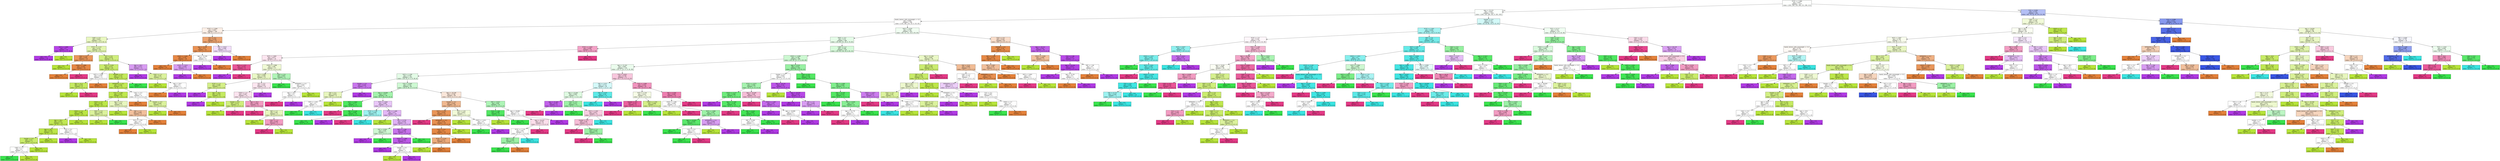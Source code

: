 digraph Tree {
node [shape=box, style="filled", color="black"] ;
0 [label="FCVC <= 2.999\ngini = 0.857\nsamples = 1477\nvalue = [202, 206, 226, 208, 215, 208, 212]", fillcolor="#fdfffd"] ;
1 [label="Age <= 23.133\ngini = 0.829\nsamples = 1035\nvalue = [140, 130, 208, 192, 0, 183, 182]", fillcolor="#fbfffc"] ;
0 -> 1 [labeldistance=2.5, labelangle=45, headlabel="True"] ;
2 [label="family_history_with_overweight <= 0.5\ngini = 0.806\nsamples = 599\nvalue = [134, 106, 124, 18, 0, 132, 85]", fillcolor="#fffefe"] ;
1 -> 2 ;
3 [label="FCVC <= 2.008\ngini = 0.667\nsamples = 166\nvalue = [69, 55, 3, 0, 0, 37, 2]", fillcolor="#fcefe6"] ;
2 -> 3 ;
4 [label="CAEC <= 0.5\ngini = 0.652\nsamples = 113\nvalue = [27, 55, 3, 0, 0, 26, 2]", fillcolor="#e8f7bf"] ;
3 -> 4 ;
5 [label="NCP <= 2.969\ngini = 0.1\nsamples = 19\nvalue = [0, 1, 0, 0, 0, 18, 0]", fillcolor="#b544e6"] ;
4 -> 5 ;
6 [label="gini = 0.0\nsamples = 18\nvalue = [0, 0, 0, 0, 0, 18, 0]", fillcolor="#b139e5"] ;
5 -> 6 ;
7 [label="gini = 0.0\nsamples = 1\nvalue = [0, 1, 0, 0, 0, 0, 0]", fillcolor="#b7e539"] ;
5 -> 7 ;
8 [label="FCVC <= 1.712\ngini = 0.579\nsamples = 94\nvalue = [27, 54, 3, 0, 0, 8, 2]", fillcolor="#e2f5af"] ;
4 -> 8 ;
9 [label="CALC <= 0.5\ngini = 0.265\nsamples = 20\nvalue = [17, 2, 0, 0, 0, 0, 1]", fillcolor="#e9965a"] ;
8 -> 9 ;
10 [label="gini = 0.0\nsamples = 2\nvalue = [0, 2, 0, 0, 0, 0, 0]", fillcolor="#b7e539"] ;
9 -> 10 ;
11 [label="CH2O <= 1.999\ngini = 0.105\nsamples = 18\nvalue = [17, 0, 0, 0, 0, 0, 1]", fillcolor="#e78845"] ;
9 -> 11 ;
12 [label="gini = 0.0\nsamples = 17\nvalue = [17, 0, 0, 0, 0, 0, 0]", fillcolor="#e58139"] ;
11 -> 12 ;
13 [label="gini = 0.0\nsamples = 1\nvalue = [0, 0, 0, 0, 0, 0, 1]", fillcolor="#e53986"] ;
11 -> 13 ;
14 [label="SCC <= 0.5\ngini = 0.474\nsamples = 74\nvalue = [10, 52, 3, 0, 0, 8, 1]", fillcolor="#d0ee7d"] ;
8 -> 14 ;
15 [label="NCP <= 2.529\ngini = 0.372\nsamples = 63\nvalue = [9, 49, 3, 0, 0, 1, 1]", fillcolor="#caec6c"] ;
14 -> 15 ;
16 [label="NCP <= 1.038\ngini = 0.579\nsamples = 11\nvalue = [5, 5, 0, 0, 0, 0, 1]", fillcolor="#ffffff"] ;
15 -> 16 ;
17 [label="Age <= 21.5\ngini = 0.278\nsamples = 6\nvalue = [0, 5, 0, 0, 0, 0, 1]", fillcolor="#c5ea61"] ;
16 -> 17 ;
18 [label="gini = 0.0\nsamples = 5\nvalue = [0, 5, 0, 0, 0, 0, 0]", fillcolor="#b7e539"] ;
17 -> 18 ;
19 [label="gini = 0.0\nsamples = 1\nvalue = [0, 0, 0, 0, 0, 0, 1]", fillcolor="#e53986"] ;
17 -> 19 ;
20 [label="gini = 0.0\nsamples = 5\nvalue = [5, 0, 0, 0, 0, 0, 0]", fillcolor="#e58139"] ;
16 -> 20 ;
21 [label="SMOKE <= 0.5\ngini = 0.274\nsamples = 52\nvalue = [4, 44, 3, 0, 0, 1, 0]", fillcolor="#c3e95a"] ;
15 -> 21 ;
22 [label="MTRANS5 <= 0.5\ngini = 0.248\nsamples = 51\nvalue = [4, 44, 2, 0, 0, 1, 0]", fillcolor="#c2e956"] ;
21 -> 22 ;
23 [label="TUE <= 1.263\ngini = 0.197\nsamples = 47\nvalue = [2, 42, 2, 0, 0, 1, 0]", fillcolor="#bfe84f"] ;
22 -> 23 ;
24 [label="CH2O <= 2.5\ngini = 0.135\nsamples = 42\nvalue = [0, 39, 2, 0, 0, 1, 0]", fillcolor="#bce748"] ;
23 -> 24 ;
25 [label="CH2O <= 1.5\ngini = 0.099\nsamples = 39\nvalue = [0, 37, 1, 0, 0, 1, 0]", fillcolor="#bbe643"] ;
24 -> 25 ;
26 [label="Age <= 20.5\ngini = 0.227\nsamples = 16\nvalue = [0, 14, 1, 0, 0, 1, 0]", fillcolor="#c1e853"] ;
25 -> 26 ;
27 [label="Age <= 18.5\ngini = 0.133\nsamples = 14\nvalue = [0, 13, 1, 0, 0, 0, 0]", fillcolor="#bde748"] ;
26 -> 27 ;
28 [label="Gender <= 0.5\ngini = 0.32\nsamples = 5\nvalue = [0, 4, 1, 0, 0, 0, 0]", fillcolor="#c9ec6a"] ;
27 -> 28 ;
29 [label="CAEC <= 1.5\ngini = 0.5\nsamples = 2\nvalue = [0, 1, 1, 0, 0, 0, 0]", fillcolor="#ffffff"] ;
28 -> 29 ;
30 [label="gini = 0.0\nsamples = 1\nvalue = [0, 0, 1, 0, 0, 0, 0]", fillcolor="#39e54d"] ;
29 -> 30 ;
31 [label="gini = 0.0\nsamples = 1\nvalue = [0, 1, 0, 0, 0, 0, 0]", fillcolor="#b7e539"] ;
29 -> 31 ;
32 [label="gini = 0.0\nsamples = 3\nvalue = [0, 3, 0, 0, 0, 0, 0]", fillcolor="#b7e539"] ;
28 -> 32 ;
33 [label="gini = 0.0\nsamples = 9\nvalue = [0, 9, 0, 0, 0, 0, 0]", fillcolor="#b7e539"] ;
27 -> 33 ;
34 [label="TUE <= 0.5\ngini = 0.5\nsamples = 2\nvalue = [0, 1, 0, 0, 0, 1, 0]", fillcolor="#ffffff"] ;
26 -> 34 ;
35 [label="gini = 0.0\nsamples = 1\nvalue = [0, 0, 0, 0, 0, 1, 0]", fillcolor="#b139e5"] ;
34 -> 35 ;
36 [label="gini = 0.0\nsamples = 1\nvalue = [0, 1, 0, 0, 0, 0, 0]", fillcolor="#b7e539"] ;
34 -> 36 ;
37 [label="gini = 0.0\nsamples = 23\nvalue = [0, 23, 0, 0, 0, 0, 0]", fillcolor="#b7e539"] ;
25 -> 37 ;
38 [label="FAVC <= 0.5\ngini = 0.444\nsamples = 3\nvalue = [0, 2, 1, 0, 0, 0, 0]", fillcolor="#dbf29c"] ;
24 -> 38 ;
39 [label="gini = 0.0\nsamples = 2\nvalue = [0, 2, 0, 0, 0, 0, 0]", fillcolor="#b7e539"] ;
38 -> 39 ;
40 [label="gini = 0.0\nsamples = 1\nvalue = [0, 0, 1, 0, 0, 0, 0]", fillcolor="#39e54d"] ;
38 -> 40 ;
41 [label="Age <= 17.5\ngini = 0.48\nsamples = 5\nvalue = [2, 3, 0, 0, 0, 0, 0]", fillcolor="#e7f6bd"] ;
23 -> 41 ;
42 [label="gini = 0.0\nsamples = 2\nvalue = [0, 2, 0, 0, 0, 0, 0]", fillcolor="#b7e539"] ;
41 -> 42 ;
43 [label="FAF <= 1.5\ngini = 0.444\nsamples = 3\nvalue = [2, 1, 0, 0, 0, 0, 0]", fillcolor="#f2c09c"] ;
41 -> 43 ;
44 [label="TUE <= 1.763\ngini = 0.5\nsamples = 2\nvalue = [1, 1, 0, 0, 0, 0, 0]", fillcolor="#ffffff"] ;
43 -> 44 ;
45 [label="gini = 0.0\nsamples = 1\nvalue = [1, 0, 0, 0, 0, 0, 0]", fillcolor="#e58139"] ;
44 -> 45 ;
46 [label="gini = 0.0\nsamples = 1\nvalue = [0, 1, 0, 0, 0, 0, 0]", fillcolor="#b7e539"] ;
44 -> 46 ;
47 [label="gini = 0.0\nsamples = 1\nvalue = [1, 0, 0, 0, 0, 0, 0]", fillcolor="#e58139"] ;
43 -> 47 ;
48 [label="CALC <= 0.5\ngini = 0.5\nsamples = 4\nvalue = [2, 2, 0, 0, 0, 0, 0]", fillcolor="#ffffff"] ;
22 -> 48 ;
49 [label="gini = 0.0\nsamples = 1\nvalue = [1, 0, 0, 0, 0, 0, 0]", fillcolor="#e58139"] ;
48 -> 49 ;
50 [label="Gender <= 0.5\ngini = 0.444\nsamples = 3\nvalue = [1, 2, 0, 0, 0, 0, 0]", fillcolor="#dbf29c"] ;
48 -> 50 ;
51 [label="gini = 0.0\nsamples = 2\nvalue = [0, 2, 0, 0, 0, 0, 0]", fillcolor="#b7e539"] ;
50 -> 51 ;
52 [label="gini = 0.0\nsamples = 1\nvalue = [1, 0, 0, 0, 0, 0, 0]", fillcolor="#e58139"] ;
50 -> 52 ;
53 [label="gini = 0.0\nsamples = 1\nvalue = [0, 0, 1, 0, 0, 0, 0]", fillcolor="#39e54d"] ;
21 -> 53 ;
54 [label="Age <= 18.5\ngini = 0.512\nsamples = 11\nvalue = [1, 3, 0, 0, 0, 7, 0]", fillcolor="#d89cf2"] ;
14 -> 54 ;
55 [label="gini = 0.0\nsamples = 6\nvalue = [0, 0, 0, 0, 0, 6, 0]", fillcolor="#b139e5"] ;
54 -> 55 ;
56 [label="CALC <= 1.5\ngini = 0.56\nsamples = 5\nvalue = [1, 3, 0, 0, 0, 1, 0]", fillcolor="#dbf29c"] ;
54 -> 56 ;
57 [label="gini = 0.0\nsamples = 3\nvalue = [0, 3, 0, 0, 0, 0, 0]", fillcolor="#b7e539"] ;
56 -> 57 ;
58 [label="Age <= 20.0\ngini = 0.5\nsamples = 2\nvalue = [1, 0, 0, 0, 0, 1, 0]", fillcolor="#ffffff"] ;
56 -> 58 ;
59 [label="gini = 0.0\nsamples = 1\nvalue = [1, 0, 0, 0, 0, 0, 0]", fillcolor="#e58139"] ;
58 -> 59 ;
60 [label="gini = 0.0\nsamples = 1\nvalue = [0, 0, 0, 0, 0, 1, 0]", fillcolor="#b139e5"] ;
58 -> 60 ;
61 [label="SCC <= 0.5\ngini = 0.329\nsamples = 53\nvalue = [42, 0, 0, 0, 0, 11, 0]", fillcolor="#eca26d"] ;
3 -> 61 ;
62 [label="Age <= 21.56\ngini = 0.21\nsamples = 42\nvalue = [37, 0, 0, 0, 0, 5, 0]", fillcolor="#e99254"] ;
61 -> 62 ;
63 [label="CH2O <= 2.493\ngini = 0.105\nsamples = 36\nvalue = [34, 0, 0, 0, 0, 2, 0]", fillcolor="#e78845"] ;
62 -> 63 ;
64 [label="gini = 0.0\nsamples = 33\nvalue = [33, 0, 0, 0, 0, 0, 0]", fillcolor="#e58139"] ;
63 -> 64 ;
65 [label="FCVC <= 2.612\ngini = 0.444\nsamples = 3\nvalue = [1, 0, 0, 0, 0, 2, 0]", fillcolor="#d89cf2"] ;
63 -> 65 ;
66 [label="gini = 0.0\nsamples = 2\nvalue = [0, 0, 0, 0, 0, 2, 0]", fillcolor="#b139e5"] ;
65 -> 66 ;
67 [label="gini = 0.0\nsamples = 1\nvalue = [1, 0, 0, 0, 0, 0, 0]", fillcolor="#e58139"] ;
65 -> 67 ;
68 [label="Age <= 22.284\ngini = 0.5\nsamples = 6\nvalue = [3, 0, 0, 0, 0, 3, 0]", fillcolor="#ffffff"] ;
62 -> 68 ;
69 [label="gini = 0.0\nsamples = 3\nvalue = [0, 0, 0, 0, 0, 3, 0]", fillcolor="#b139e5"] ;
68 -> 69 ;
70 [label="gini = 0.0\nsamples = 3\nvalue = [3, 0, 0, 0, 0, 0, 0]", fillcolor="#e58139"] ;
68 -> 70 ;
71 [label="FAF <= 0.912\ngini = 0.496\nsamples = 11\nvalue = [5, 0, 0, 0, 0, 6, 0]", fillcolor="#f2defb"] ;
61 -> 71 ;
72 [label="gini = 0.0\nsamples = 6\nvalue = [0, 0, 0, 0, 0, 6, 0]", fillcolor="#b139e5"] ;
71 -> 72 ;
73 [label="gini = 0.0\nsamples = 5\nvalue = [5, 0, 0, 0, 0, 0, 0]", fillcolor="#e58139"] ;
71 -> 73 ;
74 [label="NCP <= 3.079\ngini = 0.799\nsamples = 433\nvalue = [65, 51, 121, 18, 0, 95, 83]", fillcolor="#f0fdf1"] ;
2 -> 74 ;
75 [label="FAVC <= 0.5\ngini = 0.78\nsamples = 368\nvalue = [29, 48, 121, 18, 0, 70, 82]", fillcolor="#e4fbe7"] ;
74 -> 75 ;
76 [label="FCVC <= 2.002\ngini = 0.569\nsamples = 50\nvalue = [0, 12, 3, 0, 0, 5, 30]", fillcolor="#f3a1c6"] ;
75 -> 76 ;
77 [label="NCP <= 2.992\ngini = 0.671\nsamples = 35\nvalue = [0, 12, 3, 0, 0, 5, 15]", fillcolor="#fce5ef"] ;
76 -> 77 ;
78 [label="NCP <= 1.237\ngini = 0.219\nsamples = 8\nvalue = [0, 0, 0, 0, 0, 1, 7]", fillcolor="#e95597"] ;
77 -> 78 ;
79 [label="gini = 0.0\nsamples = 1\nvalue = [0, 0, 0, 0, 0, 1, 0]", fillcolor="#b139e5"] ;
78 -> 79 ;
80 [label="gini = 0.0\nsamples = 7\nvalue = [0, 0, 0, 0, 0, 0, 7]", fillcolor="#e53986"] ;
78 -> 80 ;
81 [label="CH2O <= 2.988\ngini = 0.68\nsamples = 27\nvalue = [0, 12, 3, 0, 0, 4, 8]", fillcolor="#f0fad5"] ;
77 -> 81 ;
82 [label="TUE <= 0.061\ngini = 0.594\nsamples = 21\nvalue = [0, 11, 0, 0, 0, 3, 7]", fillcolor="#eaf8c6"] ;
81 -> 82 ;
83 [label="FCVC <= 1.5\ngini = 0.408\nsamples = 7\nvalue = [0, 5, 0, 0, 0, 2, 0]", fillcolor="#d4ef88"] ;
82 -> 83 ;
84 [label="gini = 0.0\nsamples = 1\nvalue = [0, 0, 0, 0, 0, 1, 0]", fillcolor="#b139e5"] ;
83 -> 84 ;
85 [label="Age <= 18.5\ngini = 0.278\nsamples = 6\nvalue = [0, 5, 0, 0, 0, 1, 0]", fillcolor="#c5ea61"] ;
83 -> 85 ;
86 [label="gini = 0.0\nsamples = 1\nvalue = [0, 0, 0, 0, 0, 1, 0]", fillcolor="#b139e5"] ;
85 -> 86 ;
87 [label="gini = 0.0\nsamples = 5\nvalue = [0, 5, 0, 0, 0, 0, 0]", fillcolor="#b7e539"] ;
85 -> 87 ;
88 [label="SCC <= 0.5\ngini = 0.561\nsamples = 14\nvalue = [0, 6, 0, 0, 0, 1, 7]", fillcolor="#fce6f0"] ;
82 -> 88 ;
89 [label="CH2O <= 1.5\ngini = 0.497\nsamples = 13\nvalue = [0, 6, 0, 0, 0, 0, 7]", fillcolor="#fbe3ee"] ;
88 -> 89 ;
90 [label="Gender <= 0.5\ngini = 0.375\nsamples = 4\nvalue = [0, 3, 0, 0, 0, 0, 1]", fillcolor="#cfee7b"] ;
89 -> 90 ;
91 [label="gini = 0.0\nsamples = 3\nvalue = [0, 3, 0, 0, 0, 0, 0]", fillcolor="#b7e539"] ;
90 -> 91 ;
92 [label="gini = 0.0\nsamples = 1\nvalue = [0, 0, 0, 0, 0, 0, 1]", fillcolor="#e53986"] ;
90 -> 92 ;
93 [label="Age <= 20.5\ngini = 0.444\nsamples = 9\nvalue = [0, 3, 0, 0, 0, 0, 6]", fillcolor="#f29cc2"] ;
89 -> 93 ;
94 [label="gini = 0.0\nsamples = 4\nvalue = [0, 0, 0, 0, 0, 0, 4]", fillcolor="#e53986"] ;
93 -> 94 ;
95 [label="FAF <= 1.5\ngini = 0.48\nsamples = 5\nvalue = [0, 3, 0, 0, 0, 0, 2]", fillcolor="#e7f6bd"] ;
93 -> 95 ;
96 [label="gini = 0.0\nsamples = 2\nvalue = [0, 2, 0, 0, 0, 0, 0]", fillcolor="#b7e539"] ;
95 -> 96 ;
97 [label="CALC <= 1.5\ngini = 0.444\nsamples = 3\nvalue = [0, 1, 0, 0, 0, 0, 2]", fillcolor="#f29cc2"] ;
95 -> 97 ;
98 [label="gini = 0.0\nsamples = 2\nvalue = [0, 0, 0, 0, 0, 0, 2]", fillcolor="#e53986"] ;
97 -> 98 ;
99 [label="gini = 0.0\nsamples = 1\nvalue = [0, 1, 0, 0, 0, 0, 0]", fillcolor="#b7e539"] ;
97 -> 99 ;
100 [label="gini = 0.0\nsamples = 1\nvalue = [0, 0, 0, 0, 0, 1, 0]", fillcolor="#b139e5"] ;
88 -> 100 ;
101 [label="CALC <= 0.5\ngini = 0.667\nsamples = 6\nvalue = [0, 1, 3, 0, 0, 1, 1]", fillcolor="#b0f5b8"] ;
81 -> 101 ;
102 [label="gini = 0.0\nsamples = 3\nvalue = [0, 0, 3, 0, 0, 0, 0]", fillcolor="#39e54d"] ;
101 -> 102 ;
103 [label="MTRANS2 <= 0.5\ngini = 0.667\nsamples = 3\nvalue = [0, 1, 0, 0, 0, 1, 1]", fillcolor="#ffffff"] ;
101 -> 103 ;
104 [label="Age <= 19.0\ngini = 0.5\nsamples = 2\nvalue = [0, 0, 0, 0, 0, 1, 1]", fillcolor="#ffffff"] ;
103 -> 104 ;
105 [label="gini = 0.0\nsamples = 1\nvalue = [0, 0, 0, 0, 0, 0, 1]", fillcolor="#e53986"] ;
104 -> 105 ;
106 [label="gini = 0.0\nsamples = 1\nvalue = [0, 0, 0, 0, 0, 1, 0]", fillcolor="#b139e5"] ;
104 -> 106 ;
107 [label="gini = 0.0\nsamples = 1\nvalue = [0, 1, 0, 0, 0, 0, 0]", fillcolor="#b7e539"] ;
103 -> 107 ;
108 [label="gini = 0.0\nsamples = 15\nvalue = [0, 0, 0, 0, 0, 0, 15]", fillcolor="#e53986"] ;
76 -> 108 ;
109 [label="CAEC <= 1.5\ngini = 0.769\nsamples = 318\nvalue = [29, 36, 118, 18, 0, 65, 52]", fillcolor="#d6fada"] ;
75 -> 109 ;
110 [label="CH2O <= 2.008\ngini = 0.736\nsamples = 280\nvalue = [19, 18, 117, 17, 0, 60, 49]", fillcolor="#ccf8d1"] ;
109 -> 110 ;
111 [label="Age <= 21.161\ngini = 0.801\nsamples = 178\nvalue = [19, 17, 52, 17, 0, 35, 38]", fillcolor="#ebfced"] ;
110 -> 111 ;
112 [label="NCP <= 1.199\ngini = 0.758\nsamples = 103\nvalue = [19, 10, 37, 5, 0, 26, 6]", fillcolor="#e3fbe6"] ;
111 -> 112 ;
113 [label="Gender <= 0.5\ngini = 0.436\nsamples = 15\nvalue = [0, 2, 1, 1, 0, 11, 0]", fillcolor="#c976ed"] ;
112 -> 113 ;
114 [label="FAF <= 0.5\ngini = 0.625\nsamples = 4\nvalue = [0, 2, 1, 1, 0, 0, 0]", fillcolor="#e7f6bd"] ;
113 -> 114 ;
115 [label="NCP <= 1.055\ngini = 0.5\nsamples = 2\nvalue = [0, 0, 1, 1, 0, 0, 0]", fillcolor="#ffffff"] ;
114 -> 115 ;
116 [label="gini = 0.0\nsamples = 1\nvalue = [0, 0, 1, 0, 0, 0, 0]", fillcolor="#39e54d"] ;
115 -> 116 ;
117 [label="gini = 0.0\nsamples = 1\nvalue = [0, 0, 0, 1, 0, 0, 0]", fillcolor="#39e5e2"] ;
115 -> 117 ;
118 [label="gini = 0.0\nsamples = 2\nvalue = [0, 2, 0, 0, 0, 0, 0]", fillcolor="#b7e539"] ;
114 -> 118 ;
119 [label="gini = 0.0\nsamples = 11\nvalue = [0, 0, 0, 0, 0, 11, 0]", fillcolor="#b139e5"] ;
113 -> 119 ;
120 [label="TUE <= 0.949\ngini = 0.742\nsamples = 88\nvalue = [19, 8, 36, 4, 0, 15, 6]", fillcolor="#cef9d3"] ;
112 -> 120 ;
121 [label="Age <= 18.806\ngini = 0.57\nsamples = 40\nvalue = [0, 2, 24, 2, 0, 10, 2]", fillcolor="#a3f3ac"] ;
120 -> 121 ;
122 [label="NCP <= 2.842\ngini = 0.177\nsamples = 21\nvalue = [0, 0, 19, 0, 0, 1, 1]", fillcolor="#4de85f"] ;
121 -> 122 ;
123 [label="gini = 0.0\nsamples = 1\nvalue = [0, 0, 0, 0, 0, 0, 1]", fillcolor="#e53986"] ;
122 -> 123 ;
124 [label="FAF <= 2.144\ngini = 0.095\nsamples = 20\nvalue = [0, 0, 19, 0, 0, 1, 0]", fillcolor="#43e656"] ;
122 -> 124 ;
125 [label="gini = 0.0\nsamples = 19\nvalue = [0, 0, 19, 0, 0, 0, 0]", fillcolor="#39e54d"] ;
124 -> 125 ;
126 [label="gini = 0.0\nsamples = 1\nvalue = [0, 0, 0, 0, 0, 1, 0]", fillcolor="#b139e5"] ;
124 -> 126 ;
127 [label="NCP <= 2.844\ngini = 0.681\nsamples = 19\nvalue = [0, 2, 5, 2, 0, 9, 1]", fillcolor="#e9c6f8"] ;
121 -> 127 ;
128 [label="FCVC <= 2.46\ngini = 0.444\nsamples = 3\nvalue = [0, 0, 0, 2, 0, 0, 1]", fillcolor="#9cf2f0"] ;
127 -> 128 ;
129 [label="gini = 0.0\nsamples = 1\nvalue = [0, 0, 0, 0, 0, 0, 1]", fillcolor="#e53986"] ;
128 -> 129 ;
130 [label="gini = 0.0\nsamples = 2\nvalue = [0, 0, 0, 2, 0, 0, 0]", fillcolor="#39e5e2"] ;
128 -> 130 ;
131 [label="FCVC <= 1.498\ngini = 0.57\nsamples = 16\nvalue = [0, 2, 5, 0, 0, 9, 0]", fillcolor="#e3b7f6"] ;
127 -> 131 ;
132 [label="gini = 0.0\nsamples = 1\nvalue = [0, 1, 0, 0, 0, 0, 0]", fillcolor="#b7e539"] ;
131 -> 132 ;
133 [label="FAF <= 0.792\ngini = 0.524\nsamples = 15\nvalue = [0, 1, 5, 0, 0, 9, 0]", fillcolor="#e0b0f5"] ;
131 -> 133 ;
134 [label="FAF <= 0.004\ngini = 0.49\nsamples = 7\nvalue = [0, 0, 4, 0, 0, 3, 0]", fillcolor="#cef8d2"] ;
133 -> 134 ;
135 [label="gini = 0.0\nsamples = 3\nvalue = [0, 0, 0, 0, 0, 3, 0]", fillcolor="#b139e5"] ;
134 -> 135 ;
136 [label="gini = 0.0\nsamples = 4\nvalue = [0, 0, 4, 0, 0, 0, 0]", fillcolor="#39e54d"] ;
134 -> 136 ;
137 [label="FAF <= 1.268\ngini = 0.406\nsamples = 8\nvalue = [0, 1, 1, 0, 0, 6, 0]", fillcolor="#c772ec"] ;
133 -> 137 ;
138 [label="CH2O <= 1.984\ngini = 0.245\nsamples = 7\nvalue = [0, 1, 0, 0, 0, 6, 0]", fillcolor="#be5ae9"] ;
137 -> 138 ;
139 [label="gini = 0.0\nsamples = 5\nvalue = [0, 0, 0, 0, 0, 5, 0]", fillcolor="#b139e5"] ;
138 -> 139 ;
140 [label="Gender <= 0.5\ngini = 0.5\nsamples = 2\nvalue = [0, 1, 0, 0, 0, 1, 0]", fillcolor="#ffffff"] ;
138 -> 140 ;
141 [label="gini = 0.0\nsamples = 1\nvalue = [0, 1, 0, 0, 0, 0, 0]", fillcolor="#b7e539"] ;
140 -> 141 ;
142 [label="gini = 0.0\nsamples = 1\nvalue = [0, 0, 0, 0, 0, 1, 0]", fillcolor="#b139e5"] ;
140 -> 142 ;
143 [label="gini = 0.0\nsamples = 1\nvalue = [0, 0, 1, 0, 0, 0, 0]", fillcolor="#39e54d"] ;
137 -> 143 ;
144 [label="Age <= 18.198\ngini = 0.746\nsamples = 48\nvalue = [19, 6, 12, 2, 0, 5, 4]", fillcolor="#fae6d9"] ;
120 -> 144 ;
145 [label="Gender <= 0.5\ngini = 0.543\nsamples = 28\nvalue = [18, 5, 2, 0, 0, 2, 1]", fillcolor="#f0b88f"] ;
144 -> 145 ;
146 [label="NCP <= 2.761\ngini = 0.254\nsamples = 21\nvalue = [18, 2, 0, 0, 0, 0, 1]", fillcolor="#e99558"] ;
145 -> 146 ;
147 [label="gini = 0.0\nsamples = 1\nvalue = [0, 0, 0, 0, 0, 0, 1]", fillcolor="#e53986"] ;
146 -> 147 ;
148 [label="MTRANS5 <= 0.5\ngini = 0.18\nsamples = 20\nvalue = [18, 2, 0, 0, 0, 0, 0]", fillcolor="#e88f4f"] ;
146 -> 148 ;
149 [label="CALC <= 0.5\ngini = 0.1\nsamples = 19\nvalue = [18, 1, 0, 0, 0, 0, 0]", fillcolor="#e68844"] ;
148 -> 149 ;
150 [label="FCVC <= 2.216\ngini = 0.375\nsamples = 4\nvalue = [3, 1, 0, 0, 0, 0, 0]", fillcolor="#eeab7b"] ;
149 -> 150 ;
151 [label="gini = 0.0\nsamples = 1\nvalue = [0, 1, 0, 0, 0, 0, 0]", fillcolor="#b7e539"] ;
150 -> 151 ;
152 [label="gini = 0.0\nsamples = 3\nvalue = [3, 0, 0, 0, 0, 0, 0]", fillcolor="#e58139"] ;
150 -> 152 ;
153 [label="gini = 0.0\nsamples = 15\nvalue = [15, 0, 0, 0, 0, 0, 0]", fillcolor="#e58139"] ;
149 -> 153 ;
154 [label="gini = 0.0\nsamples = 1\nvalue = [0, 1, 0, 0, 0, 0, 0]", fillcolor="#b7e539"] ;
148 -> 154 ;
155 [label="TUE <= 1.03\ngini = 0.653\nsamples = 7\nvalue = [0, 3, 2, 0, 0, 2, 0]", fillcolor="#f1fad7"] ;
145 -> 155 ;
156 [label="gini = 0.0\nsamples = 3\nvalue = [0, 3, 0, 0, 0, 0, 0]", fillcolor="#b7e539"] ;
155 -> 156 ;
157 [label="CH2O <= 1.615\ngini = 0.5\nsamples = 4\nvalue = [0, 0, 2, 0, 0, 2, 0]", fillcolor="#ffffff"] ;
155 -> 157 ;
158 [label="gini = 0.0\nsamples = 2\nvalue = [0, 0, 2, 0, 0, 0, 0]", fillcolor="#39e54d"] ;
157 -> 158 ;
159 [label="gini = 0.0\nsamples = 2\nvalue = [0, 0, 0, 0, 0, 2, 0]", fillcolor="#b139e5"] ;
157 -> 159 ;
160 [label="FAF <= 0.015\ngini = 0.69\nsamples = 20\nvalue = [1, 1, 10, 2, 0, 3, 3]", fillcolor="#adf4b6"] ;
144 -> 160 ;
161 [label="TUE <= 1.06\ngini = 0.198\nsamples = 9\nvalue = [0, 1, 8, 0, 0, 0, 0]", fillcolor="#52e863"] ;
160 -> 161 ;
162 [label="gini = 0.0\nsamples = 1\nvalue = [0, 1, 0, 0, 0, 0, 0]", fillcolor="#b7e539"] ;
161 -> 162 ;
163 [label="gini = 0.0\nsamples = 8\nvalue = [0, 0, 8, 0, 0, 0, 0]", fillcolor="#39e54d"] ;
161 -> 163 ;
164 [label="Age <= 20.993\ngini = 0.777\nsamples = 11\nvalue = [1, 0, 2, 2, 0, 3, 3]", fillcolor="#ffffff"] ;
160 -> 164 ;
165 [label="Age <= 20.267\ngini = 0.719\nsamples = 8\nvalue = [1, 0, 2, 2, 0, 0, 3]", fillcolor="#fbdeeb"] ;
164 -> 165 ;
166 [label="FCVC <= 2.216\ngini = 0.64\nsamples = 5\nvalue = [1, 0, 2, 2, 0, 0, 0]", fillcolor="#ffffff"] ;
165 -> 166 ;
167 [label="FAF <= 1.95\ngini = 0.444\nsamples = 3\nvalue = [1, 0, 2, 0, 0, 0, 0]", fillcolor="#9cf2a6"] ;
166 -> 167 ;
168 [label="gini = 0.0\nsamples = 2\nvalue = [0, 0, 2, 0, 0, 0, 0]", fillcolor="#39e54d"] ;
167 -> 168 ;
169 [label="gini = 0.0\nsamples = 1\nvalue = [1, 0, 0, 0, 0, 0, 0]", fillcolor="#e58139"] ;
167 -> 169 ;
170 [label="gini = 0.0\nsamples = 2\nvalue = [0, 0, 0, 2, 0, 0, 0]", fillcolor="#39e5e2"] ;
166 -> 170 ;
171 [label="gini = 0.0\nsamples = 3\nvalue = [0, 0, 0, 0, 0, 0, 3]", fillcolor="#e53986"] ;
165 -> 171 ;
172 [label="gini = 0.0\nsamples = 3\nvalue = [0, 0, 0, 0, 0, 3, 0]", fillcolor="#b139e5"] ;
164 -> 172 ;
173 [label="TUE <= 0.822\ngini = 0.729\nsamples = 75\nvalue = [0, 7, 15, 12, 0, 9, 32]", fillcolor="#f8c7dd"] ;
111 -> 173 ;
174 [label="FAF <= 1.075\ngini = 0.713\nsamples = 30\nvalue = [0, 0, 7, 12, 0, 7, 4]", fillcolor="#d4f9f9"] ;
173 -> 174 ;
175 [label="Age <= 22.044\ngini = 0.685\nsamples = 17\nvalue = [0, 0, 7, 1, 0, 5, 4]", fillcolor="#defbe1"] ;
174 -> 175 ;
176 [label="Age <= 21.402\ngini = 0.278\nsamples = 6\nvalue = [0, 0, 0, 0, 0, 5, 1]", fillcolor="#c161ea"] ;
175 -> 176 ;
177 [label="gini = 0.0\nsamples = 1\nvalue = [0, 0, 0, 0, 0, 0, 1]", fillcolor="#e53986"] ;
176 -> 177 ;
178 [label="gini = 0.0\nsamples = 5\nvalue = [0, 0, 0, 0, 0, 5, 0]", fillcolor="#b139e5"] ;
176 -> 178 ;
179 [label="CALC <= 0.5\ngini = 0.512\nsamples = 11\nvalue = [0, 0, 7, 1, 0, 0, 3]", fillcolor="#9cf2a6"] ;
175 -> 179 ;
180 [label="gini = 0.0\nsamples = 5\nvalue = [0, 0, 5, 0, 0, 0, 0]", fillcolor="#39e54d"] ;
179 -> 180 ;
181 [label="NCP <= 2.282\ngini = 0.611\nsamples = 6\nvalue = [0, 0, 2, 1, 0, 0, 3]", fillcolor="#f8cee1"] ;
179 -> 181 ;
182 [label="Gender <= 0.5\ngini = 0.48\nsamples = 5\nvalue = [0, 0, 2, 0, 0, 0, 3]", fillcolor="#f6bdd7"] ;
181 -> 182 ;
183 [label="gini = 0.0\nsamples = 2\nvalue = [0, 0, 0, 0, 0, 0, 2]", fillcolor="#e53986"] ;
182 -> 183 ;
184 [label="CH2O <= 1.5\ngini = 0.444\nsamples = 3\nvalue = [0, 0, 2, 0, 0, 0, 1]", fillcolor="#9cf2a6"] ;
182 -> 184 ;
185 [label="gini = 0.0\nsamples = 1\nvalue = [0, 0, 0, 0, 0, 0, 1]", fillcolor="#e53986"] ;
184 -> 185 ;
186 [label="gini = 0.0\nsamples = 2\nvalue = [0, 0, 2, 0, 0, 0, 0]", fillcolor="#39e54d"] ;
184 -> 186 ;
187 [label="gini = 0.0\nsamples = 1\nvalue = [0, 0, 0, 1, 0, 0, 0]", fillcolor="#39e5e2"] ;
181 -> 187 ;
188 [label="FAF <= 1.979\ngini = 0.26\nsamples = 13\nvalue = [0, 0, 0, 11, 0, 2, 0]", fillcolor="#5deae7"] ;
174 -> 188 ;
189 [label="gini = 0.0\nsamples = 11\nvalue = [0, 0, 0, 11, 0, 0, 0]", fillcolor="#39e5e2"] ;
188 -> 189 ;
190 [label="gini = 0.0\nsamples = 2\nvalue = [0, 0, 0, 0, 0, 2, 0]", fillcolor="#b139e5"] ;
188 -> 190 ;
191 [label="TUE <= 1.006\ngini = 0.555\nsamples = 45\nvalue = [0, 7, 8, 0, 0, 2, 28]", fillcolor="#f194be"] ;
173 -> 191 ;
192 [label="NCP <= 2.734\ngini = 0.615\nsamples = 13\nvalue = [0, 6, 2, 0, 0, 0, 5]", fillcolor="#f6fce6"] ;
191 -> 192 ;
193 [label="Gender <= 0.5\ngini = 0.278\nsamples = 6\nvalue = [0, 1, 0, 0, 0, 0, 5]", fillcolor="#ea619e"] ;
192 -> 193 ;
194 [label="gini = 0.0\nsamples = 5\nvalue = [0, 0, 0, 0, 0, 0, 5]", fillcolor="#e53986"] ;
193 -> 194 ;
195 [label="gini = 0.0\nsamples = 1\nvalue = [0, 1, 0, 0, 0, 0, 0]", fillcolor="#b7e539"] ;
193 -> 195 ;
196 [label="CH2O <= 1.765\ngini = 0.408\nsamples = 7\nvalue = [0, 5, 2, 0, 0, 0, 0]", fillcolor="#d4ef88"] ;
192 -> 196 ;
197 [label="gini = 0.0\nsamples = 2\nvalue = [0, 0, 2, 0, 0, 0, 0]", fillcolor="#39e54d"] ;
196 -> 197 ;
198 [label="gini = 0.0\nsamples = 5\nvalue = [0, 5, 0, 0, 0, 0, 0]", fillcolor="#b7e539"] ;
196 -> 198 ;
199 [label="FAF <= 0.384\ngini = 0.443\nsamples = 32\nvalue = [0, 1, 6, 0, 0, 2, 23]", fillcolor="#ee7eb0"] ;
191 -> 199 ;
200 [label="CH2O <= 1.981\ngini = 0.658\nsamples = 15\nvalue = [0, 1, 6, 0, 0, 2, 6]", fillcolor="#ffffff"] ;
199 -> 200 ;
201 [label="gini = 0.0\nsamples = 5\nvalue = [0, 0, 0, 0, 0, 0, 5]", fillcolor="#e53986"] ;
200 -> 201 ;
202 [label="NCP <= 2.988\ngini = 0.58\nsamples = 10\nvalue = [0, 1, 6, 0, 0, 2, 1]", fillcolor="#9cf2a6"] ;
200 -> 202 ;
203 [label="Age <= 22.819\ngini = 0.245\nsamples = 7\nvalue = [0, 0, 6, 0, 0, 0, 1]", fillcolor="#5ae96b"] ;
202 -> 203 ;
204 [label="gini = 0.0\nsamples = 5\nvalue = [0, 0, 5, 0, 0, 0, 0]", fillcolor="#39e54d"] ;
203 -> 204 ;
205 [label="CALC <= 0.5\ngini = 0.5\nsamples = 2\nvalue = [0, 0, 1, 0, 0, 0, 1]", fillcolor="#ffffff"] ;
203 -> 205 ;
206 [label="gini = 0.0\nsamples = 1\nvalue = [0, 0, 1, 0, 0, 0, 0]", fillcolor="#39e54d"] ;
205 -> 206 ;
207 [label="gini = 0.0\nsamples = 1\nvalue = [0, 0, 0, 0, 0, 0, 1]", fillcolor="#e53986"] ;
205 -> 207 ;
208 [label="MTRANS4 <= 0.5\ngini = 0.444\nsamples = 3\nvalue = [0, 1, 0, 0, 0, 2, 0]", fillcolor="#d89cf2"] ;
202 -> 208 ;
209 [label="gini = 0.0\nsamples = 1\nvalue = [0, 1, 0, 0, 0, 0, 0]", fillcolor="#b7e539"] ;
208 -> 209 ;
210 [label="gini = 0.0\nsamples = 2\nvalue = [0, 0, 0, 0, 0, 2, 0]", fillcolor="#b139e5"] ;
208 -> 210 ;
211 [label="gini = 0.0\nsamples = 17\nvalue = [0, 0, 0, 0, 0, 0, 17]", fillcolor="#e53986"] ;
199 -> 211 ;
212 [label="Age <= 21.01\ngini = 0.522\nsamples = 102\nvalue = [0, 1, 65, 0, 0, 25, 11]", fillcolor="#98f1a3"] ;
110 -> 212 ;
213 [label="Gender <= 0.5\ngini = 0.643\nsamples = 52\nvalue = [0, 1, 21, 0, 0, 21, 9]", fillcolor="#ffffff"] ;
212 -> 213 ;
214 [label="FCVC <= 2.073\ngini = 0.584\nsamples = 37\nvalue = [0, 0, 21, 0, 0, 8, 8]", fillcolor="#a6f3af"] ;
213 -> 214 ;
215 [label="CH2O <= 2.137\ngini = 0.368\nsamples = 27\nvalue = [0, 0, 21, 0, 0, 4, 2]", fillcolor="#6dec7b"] ;
214 -> 215 ;
216 [label="gini = 0.0\nsamples = 3\nvalue = [0, 0, 0, 0, 0, 3, 0]", fillcolor="#b139e5"] ;
215 -> 216 ;
217 [label="Age <= 17.589\ngini = 0.226\nsamples = 24\nvalue = [0, 0, 21, 0, 0, 1, 2]", fillcolor="#54e965"] ;
215 -> 217 ;
218 [label="gini = 0.0\nsamples = 2\nvalue = [0, 0, 0, 0, 0, 0, 2]", fillcolor="#e53986"] ;
217 -> 218 ;
219 [label="FAF <= 0.552\ngini = 0.087\nsamples = 22\nvalue = [0, 0, 21, 0, 0, 1, 0]", fillcolor="#42e655"] ;
217 -> 219 ;
220 [label="FAF <= 0.169\ngini = 0.5\nsamples = 2\nvalue = [0, 0, 1, 0, 0, 1, 0]", fillcolor="#ffffff"] ;
219 -> 220 ;
221 [label="gini = 0.0\nsamples = 1\nvalue = [0, 0, 1, 0, 0, 0, 0]", fillcolor="#39e54d"] ;
220 -> 221 ;
222 [label="gini = 0.0\nsamples = 1\nvalue = [0, 0, 0, 0, 0, 1, 0]", fillcolor="#b139e5"] ;
220 -> 222 ;
223 [label="gini = 0.0\nsamples = 20\nvalue = [0, 0, 20, 0, 0, 0, 0]", fillcolor="#39e54d"] ;
219 -> 223 ;
224 [label="Age <= 19.569\ngini = 0.48\nsamples = 10\nvalue = [0, 0, 0, 0, 0, 4, 6]", fillcolor="#f6bdd7"] ;
214 -> 224 ;
225 [label="gini = 0.0\nsamples = 5\nvalue = [0, 0, 0, 0, 0, 0, 5]", fillcolor="#e53986"] ;
224 -> 225 ;
226 [label="CH2O <= 2.867\ngini = 0.32\nsamples = 5\nvalue = [0, 0, 0, 0, 0, 4, 1]", fillcolor="#c46aec"] ;
224 -> 226 ;
227 [label="gini = 0.0\nsamples = 3\nvalue = [0, 0, 0, 0, 0, 3, 0]", fillcolor="#b139e5"] ;
226 -> 227 ;
228 [label="Age <= 19.898\ngini = 0.5\nsamples = 2\nvalue = [0, 0, 0, 0, 0, 1, 1]", fillcolor="#ffffff"] ;
226 -> 228 ;
229 [label="gini = 0.0\nsamples = 1\nvalue = [0, 0, 0, 0, 0, 0, 1]", fillcolor="#e53986"] ;
228 -> 229 ;
230 [label="gini = 0.0\nsamples = 1\nvalue = [0, 0, 0, 0, 0, 1, 0]", fillcolor="#b139e5"] ;
228 -> 230 ;
231 [label="Age <= 18.135\ngini = 0.24\nsamples = 15\nvalue = [0, 1, 0, 0, 0, 13, 1]", fillcolor="#bc55e9"] ;
213 -> 231 ;
232 [label="gini = 0.0\nsamples = 1\nvalue = [0, 1, 0, 0, 0, 0, 0]", fillcolor="#b7e539"] ;
231 -> 232 ;
233 [label="Age <= 20.767\ngini = 0.133\nsamples = 14\nvalue = [0, 0, 0, 0, 0, 13, 1]", fillcolor="#b748e7"] ;
231 -> 233 ;
234 [label="gini = 0.0\nsamples = 11\nvalue = [0, 0, 0, 0, 0, 11, 0]", fillcolor="#b139e5"] ;
233 -> 234 ;
235 [label="FAF <= 2.0\ngini = 0.444\nsamples = 3\nvalue = [0, 0, 0, 0, 0, 2, 1]", fillcolor="#d89cf2"] ;
233 -> 235 ;
236 [label="gini = 0.0\nsamples = 2\nvalue = [0, 0, 0, 0, 0, 2, 0]", fillcolor="#b139e5"] ;
235 -> 236 ;
237 [label="gini = 0.0\nsamples = 1\nvalue = [0, 0, 0, 0, 0, 0, 1]", fillcolor="#e53986"] ;
235 -> 237 ;
238 [label="CALC <= 0.5\ngini = 0.218\nsamples = 50\nvalue = [0, 0, 44, 0, 0, 4, 2]", fillcolor="#53e864"] ;
212 -> 238 ;
239 [label="gini = 0.0\nsamples = 29\nvalue = [0, 0, 29, 0, 0, 0, 0]", fillcolor="#39e54d"] ;
238 -> 239 ;
240 [label="FAF <= 1.048\ngini = 0.444\nsamples = 21\nvalue = [0, 0, 15, 0, 0, 4, 2]", fillcolor="#7fee8c"] ;
238 -> 240 ;
241 [label="FAF <= 0.748\ngini = 0.215\nsamples = 17\nvalue = [0, 0, 15, 0, 0, 1, 1]", fillcolor="#52e863"] ;
240 -> 241 ;
242 [label="gini = 0.0\nsamples = 11\nvalue = [0, 0, 11, 0, 0, 0, 0]", fillcolor="#39e54d"] ;
241 -> 242 ;
243 [label="FAF <= 0.936\ngini = 0.5\nsamples = 6\nvalue = [0, 0, 4, 0, 0, 1, 1]", fillcolor="#88ef94"] ;
241 -> 243 ;
244 [label="Age <= 22.779\ngini = 0.5\nsamples = 2\nvalue = [0, 0, 0, 0, 0, 1, 1]", fillcolor="#ffffff"] ;
243 -> 244 ;
245 [label="gini = 0.0\nsamples = 1\nvalue = [0, 0, 0, 0, 0, 0, 1]", fillcolor="#e53986"] ;
244 -> 245 ;
246 [label="gini = 0.0\nsamples = 1\nvalue = [0, 0, 0, 0, 0, 1, 0]", fillcolor="#b139e5"] ;
244 -> 246 ;
247 [label="gini = 0.0\nsamples = 4\nvalue = [0, 0, 4, 0, 0, 0, 0]", fillcolor="#39e54d"] ;
243 -> 247 ;
248 [label="CH2O <= 2.617\ngini = 0.375\nsamples = 4\nvalue = [0, 0, 0, 0, 0, 3, 1]", fillcolor="#cb7bee"] ;
240 -> 248 ;
249 [label="gini = 0.0\nsamples = 1\nvalue = [0, 0, 0, 0, 0, 0, 1]", fillcolor="#e53986"] ;
248 -> 249 ;
250 [label="gini = 0.0\nsamples = 3\nvalue = [0, 0, 0, 0, 0, 3, 0]", fillcolor="#b139e5"] ;
248 -> 250 ;
251 [label="Age <= 21.393\ngini = 0.681\nsamples = 38\nvalue = [10, 18, 1, 1, 0, 5, 3]", fillcolor="#eaf8c6"] ;
109 -> 251 ;
252 [label="SCC <= 0.5\ngini = 0.395\nsamples = 21\nvalue = [0, 16, 0, 1, 0, 3, 1]", fillcolor="#cbec70"] ;
251 -> 252 ;
253 [label="FAF <= 0.5\ngini = 0.335\nsamples = 20\nvalue = [0, 16, 0, 1, 0, 3, 0]", fillcolor="#c8eb68"] ;
252 -> 253 ;
254 [label="Age <= 20.5\ngini = 0.611\nsamples = 6\nvalue = [0, 3, 0, 1, 0, 2, 0]", fillcolor="#edf8ce"] ;
253 -> 254 ;
255 [label="CALC <= 0.5\ngini = 0.56\nsamples = 5\nvalue = [0, 3, 0, 1, 0, 1, 0]", fillcolor="#dbf29c"] ;
254 -> 255 ;
256 [label="CAEC <= 2.5\ngini = 0.5\nsamples = 2\nvalue = [0, 1, 0, 1, 0, 0, 0]", fillcolor="#ffffff"] ;
255 -> 256 ;
257 [label="gini = 0.0\nsamples = 1\nvalue = [0, 0, 0, 1, 0, 0, 0]", fillcolor="#39e5e2"] ;
256 -> 257 ;
258 [label="gini = 0.0\nsamples = 1\nvalue = [0, 1, 0, 0, 0, 0, 0]", fillcolor="#b7e539"] ;
256 -> 258 ;
259 [label="CAEC <= 2.5\ngini = 0.444\nsamples = 3\nvalue = [0, 2, 0, 0, 0, 1, 0]", fillcolor="#dbf29c"] ;
255 -> 259 ;
260 [label="gini = 0.0\nsamples = 2\nvalue = [0, 2, 0, 0, 0, 0, 0]", fillcolor="#b7e539"] ;
259 -> 260 ;
261 [label="gini = 0.0\nsamples = 1\nvalue = [0, 0, 0, 0, 0, 1, 0]", fillcolor="#b139e5"] ;
259 -> 261 ;
262 [label="gini = 0.0\nsamples = 1\nvalue = [0, 0, 0, 0, 0, 1, 0]", fillcolor="#b139e5"] ;
254 -> 262 ;
263 [label="TUE <= 1.5\ngini = 0.133\nsamples = 14\nvalue = [0, 13, 0, 0, 0, 1, 0]", fillcolor="#bde748"] ;
253 -> 263 ;
264 [label="gini = 0.0\nsamples = 12\nvalue = [0, 12, 0, 0, 0, 0, 0]", fillcolor="#b7e539"] ;
263 -> 264 ;
265 [label="MTRANS5 <= 0.5\ngini = 0.5\nsamples = 2\nvalue = [0, 1, 0, 0, 0, 1, 0]", fillcolor="#ffffff"] ;
263 -> 265 ;
266 [label="gini = 0.0\nsamples = 1\nvalue = [0, 0, 0, 0, 0, 1, 0]", fillcolor="#b139e5"] ;
265 -> 266 ;
267 [label="gini = 0.0\nsamples = 1\nvalue = [0, 1, 0, 0, 0, 0, 0]", fillcolor="#b7e539"] ;
265 -> 267 ;
268 [label="gini = 0.0\nsamples = 1\nvalue = [0, 0, 0, 0, 0, 0, 1]", fillcolor="#e53986"] ;
252 -> 268 ;
269 [label="FAF <= 0.31\ngini = 0.609\nsamples = 17\nvalue = [10, 2, 1, 0, 0, 2, 2]", fillcolor="#f1bc95"] ;
251 -> 269 ;
270 [label="CALC <= 1.5\ngini = 0.776\nsamples = 7\nvalue = [1, 1, 1, 0, 0, 2, 2]", fillcolor="#ffffff"] ;
269 -> 270 ;
271 [label="MTRANS4 <= 0.5\ngini = 0.72\nsamples = 5\nvalue = [1, 1, 1, 0, 0, 2, 0]", fillcolor="#eccef8"] ;
270 -> 271 ;
272 [label="gini = 0.0\nsamples = 2\nvalue = [0, 0, 0, 0, 0, 2, 0]", fillcolor="#b139e5"] ;
271 -> 272 ;
273 [label="TUE <= 0.5\ngini = 0.667\nsamples = 3\nvalue = [1, 1, 1, 0, 0, 0, 0]", fillcolor="#ffffff"] ;
271 -> 273 ;
274 [label="gini = 0.0\nsamples = 1\nvalue = [0, 1, 0, 0, 0, 0, 0]", fillcolor="#b7e539"] ;
273 -> 274 ;
275 [label="CH2O <= 2.5\ngini = 0.5\nsamples = 2\nvalue = [1, 0, 1, 0, 0, 0, 0]", fillcolor="#ffffff"] ;
273 -> 275 ;
276 [label="gini = 0.0\nsamples = 1\nvalue = [0, 0, 1, 0, 0, 0, 0]", fillcolor="#39e54d"] ;
275 -> 276 ;
277 [label="gini = 0.0\nsamples = 1\nvalue = [1, 0, 0, 0, 0, 0, 0]", fillcolor="#e58139"] ;
275 -> 277 ;
278 [label="gini = 0.0\nsamples = 2\nvalue = [0, 0, 0, 0, 0, 0, 2]", fillcolor="#e53986"] ;
270 -> 278 ;
279 [label="MTRANS4 <= 0.5\ngini = 0.18\nsamples = 10\nvalue = [9, 1, 0, 0, 0, 0, 0]", fillcolor="#e88f4f"] ;
269 -> 279 ;
280 [label="gini = 0.0\nsamples = 1\nvalue = [0, 1, 0, 0, 0, 0, 0]", fillcolor="#b7e539"] ;
279 -> 280 ;
281 [label="gini = 0.0\nsamples = 9\nvalue = [9, 0, 0, 0, 0, 0, 0]", fillcolor="#e58139"] ;
279 -> 281 ;
282 [label="CALC <= 0.5\ngini = 0.543\nsamples = 65\nvalue = [36, 3, 0, 0, 0, 25, 1]", fillcolor="#f8dcc9"] ;
74 -> 282 ;
283 [label="SMOKE <= 0.5\ngini = 0.16\nsamples = 35\nvalue = [32, 2, 0, 0, 0, 0, 1]", fillcolor="#e78c4b"] ;
282 -> 283 ;
284 [label="FAF <= 1.326\ngini = 0.112\nsamples = 34\nvalue = [32, 1, 0, 0, 0, 0, 1]", fillcolor="#e78945"] ;
283 -> 284 ;
285 [label="FAF <= 0.997\ngini = 0.56\nsamples = 5\nvalue = [3, 1, 0, 0, 0, 0, 1]", fillcolor="#f2c09c"] ;
284 -> 285 ;
286 [label="gini = 0.0\nsamples = 3\nvalue = [3, 0, 0, 0, 0, 0, 0]", fillcolor="#e58139"] ;
285 -> 286 ;
287 [label="NCP <= 3.605\ngini = 0.5\nsamples = 2\nvalue = [0, 1, 0, 0, 0, 0, 1]", fillcolor="#ffffff"] ;
285 -> 287 ;
288 [label="gini = 0.0\nsamples = 1\nvalue = [0, 0, 0, 0, 0, 0, 1]", fillcolor="#e53986"] ;
287 -> 288 ;
289 [label="gini = 0.0\nsamples = 1\nvalue = [0, 1, 0, 0, 0, 0, 0]", fillcolor="#b7e539"] ;
287 -> 289 ;
290 [label="gini = 0.0\nsamples = 29\nvalue = [29, 0, 0, 0, 0, 0, 0]", fillcolor="#e58139"] ;
284 -> 290 ;
291 [label="gini = 0.0\nsamples = 1\nvalue = [0, 1, 0, 0, 0, 0, 0]", fillcolor="#b7e539"] ;
283 -> 291 ;
292 [label="Age <= 18.712\ngini = 0.287\nsamples = 30\nvalue = [4, 1, 0, 0, 0, 25, 0]", fillcolor="#c05fea"] ;
282 -> 292 ;
293 [label="CH2O <= 2.036\ngini = 0.444\nsamples = 3\nvalue = [2, 1, 0, 0, 0, 0, 0]", fillcolor="#f2c09c"] ;
292 -> 293 ;
294 [label="gini = 0.0\nsamples = 1\nvalue = [0, 1, 0, 0, 0, 0, 0]", fillcolor="#b7e539"] ;
293 -> 294 ;
295 [label="gini = 0.0\nsamples = 2\nvalue = [2, 0, 0, 0, 0, 0, 0]", fillcolor="#e58139"] ;
293 -> 295 ;
296 [label="TUE <= 1.99\ngini = 0.137\nsamples = 27\nvalue = [2, 0, 0, 0, 0, 25, 0]", fillcolor="#b749e7"] ;
292 -> 296 ;
297 [label="Age <= 22.124\ngini = 0.077\nsamples = 25\nvalue = [1, 0, 0, 0, 0, 24, 0]", fillcolor="#b441e6"] ;
296 -> 297 ;
298 [label="gini = 0.0\nsamples = 23\nvalue = [0, 0, 0, 0, 0, 23, 0]", fillcolor="#b139e5"] ;
297 -> 298 ;
299 [label="Age <= 22.58\ngini = 0.5\nsamples = 2\nvalue = [1, 0, 0, 0, 0, 1, 0]", fillcolor="#ffffff"] ;
297 -> 299 ;
300 [label="gini = 0.0\nsamples = 1\nvalue = [1, 0, 0, 0, 0, 0, 0]", fillcolor="#e58139"] ;
299 -> 300 ;
301 [label="gini = 0.0\nsamples = 1\nvalue = [0, 0, 0, 0, 0, 1, 0]", fillcolor="#b139e5"] ;
299 -> 301 ;
302 [label="FAF <= 1.84\ngini = 0.5\nsamples = 2\nvalue = [1, 0, 0, 0, 0, 1, 0]", fillcolor="#ffffff"] ;
296 -> 302 ;
303 [label="gini = 0.0\nsamples = 1\nvalue = [1, 0, 0, 0, 0, 0, 0]", fillcolor="#e58139"] ;
302 -> 303 ;
304 [label="gini = 0.0\nsamples = 1\nvalue = [0, 0, 0, 0, 0, 1, 0]", fillcolor="#b139e5"] ;
302 -> 304 ;
305 [label="Gender <= 0.5\ngini = 0.737\nsamples = 436\nvalue = [6, 24, 84, 174, 0, 51, 97]", fillcolor="#d2f9f8"] ;
1 -> 305 ;
306 [label="FCVC <= 2.001\ngini = 0.628\nsamples = 313\nvalue = [0, 14, 41, 174, 0, 23, 61]", fillcolor="#a6f3f2"] ;
305 -> 306 ;
307 [label="FCVC <= 2.0\ngini = 0.765\nsamples = 123\nvalue = [0, 14, 19, 35, 0, 16, 39]", fillcolor="#fef6fa"] ;
306 -> 307 ;
308 [label="NCP <= 3.027\ngini = 0.55\nsamples = 52\nvalue = [0, 0, 7, 33, 0, 8, 4]", fillcolor="#8ef0ef"] ;
307 -> 308 ;
309 [label="CH2O <= 1.977\ngini = 0.418\nsamples = 42\nvalue = [0, 0, 7, 31, 0, 0, 4]", fillcolor="#77edeb"] ;
308 -> 309 ;
310 [label="gini = 0.0\nsamples = 5\nvalue = [0, 0, 5, 0, 0, 0, 0]", fillcolor="#39e54d"] ;
309 -> 310 ;
311 [label="NCP <= 2.931\ngini = 0.283\nsamples = 37\nvalue = [0, 0, 2, 31, 0, 0, 4]", fillcolor="#5deae7"] ;
309 -> 311 ;
312 [label="gini = 0.0\nsamples = 4\nvalue = [0, 0, 0, 0, 0, 0, 4]", fillcolor="#e53986"] ;
311 -> 312 ;
313 [label="CH2O <= 2.578\ngini = 0.114\nsamples = 33\nvalue = [0, 0, 2, 31, 0, 0, 0]", fillcolor="#46e7e4"] ;
311 -> 313 ;
314 [label="TUE <= 0.0\ngini = 0.061\nsamples = 32\nvalue = [0, 0, 1, 31, 0, 0, 0]", fillcolor="#3fe6e3"] ;
313 -> 314 ;
315 [label="FAF <= 0.755\ngini = 0.444\nsamples = 3\nvalue = [0, 0, 1, 2, 0, 0, 0]", fillcolor="#9cf2f0"] ;
314 -> 315 ;
316 [label="gini = 0.0\nsamples = 1\nvalue = [0, 0, 1, 0, 0, 0, 0]", fillcolor="#39e54d"] ;
315 -> 316 ;
317 [label="gini = 0.0\nsamples = 2\nvalue = [0, 0, 0, 2, 0, 0, 0]", fillcolor="#39e5e2"] ;
315 -> 317 ;
318 [label="gini = 0.0\nsamples = 29\nvalue = [0, 0, 0, 29, 0, 0, 0]", fillcolor="#39e5e2"] ;
314 -> 318 ;
319 [label="gini = 0.0\nsamples = 1\nvalue = [0, 0, 1, 0, 0, 0, 0]", fillcolor="#39e54d"] ;
313 -> 319 ;
320 [label="TUE <= 0.011\ngini = 0.32\nsamples = 10\nvalue = [0, 0, 0, 2, 0, 8, 0]", fillcolor="#c46aec"] ;
308 -> 320 ;
321 [label="gini = 0.0\nsamples = 2\nvalue = [0, 0, 0, 2, 0, 0, 0]", fillcolor="#39e5e2"] ;
320 -> 321 ;
322 [label="gini = 0.0\nsamples = 8\nvalue = [0, 0, 0, 0, 0, 8, 0]", fillcolor="#b139e5"] ;
320 -> 322 ;
323 [label="TUE <= 1.183\ngini = 0.676\nsamples = 71\nvalue = [0, 14, 12, 2, 0, 8, 35]", fillcolor="#f5b6d2"] ;
307 -> 323 ;
324 [label="Age <= 29.108\ngini = 0.593\nsamples = 60\nvalue = [0, 14, 5, 2, 0, 4, 35]", fillcolor="#f3a5c8"] ;
323 -> 324 ;
325 [label="Age <= 24.84\ngini = 0.686\nsamples = 28\nvalue = [0, 11, 3, 0, 0, 4, 10]", fillcolor="#fbfef4"] ;
324 -> 325 ;
326 [label="FAF <= 0.938\ngini = 0.512\nsamples = 11\nvalue = [0, 0, 1, 0, 0, 3, 7]", fillcolor="#f29cc2"] ;
325 -> 326 ;
327 [label="CALC <= 0.5\ngini = 0.219\nsamples = 8\nvalue = [0, 0, 1, 0, 0, 0, 7]", fillcolor="#e95597"] ;
326 -> 327 ;
328 [label="gini = 0.0\nsamples = 1\nvalue = [0, 0, 1, 0, 0, 0, 0]", fillcolor="#39e54d"] ;
327 -> 328 ;
329 [label="gini = 0.0\nsamples = 7\nvalue = [0, 0, 0, 0, 0, 0, 7]", fillcolor="#e53986"] ;
327 -> 329 ;
330 [label="gini = 0.0\nsamples = 3\nvalue = [0, 0, 0, 0, 0, 3, 0]", fillcolor="#b139e5"] ;
326 -> 330 ;
331 [label="CH2O <= 2.5\ngini = 0.533\nsamples = 17\nvalue = [0, 11, 2, 0, 0, 1, 3]", fillcolor="#d6f08e"] ;
325 -> 331 ;
332 [label="FAVC <= 0.5\ngini = 0.418\nsamples = 15\nvalue = [0, 11, 0, 0, 0, 1, 3]", fillcolor="#cfee7b"] ;
331 -> 332 ;
333 [label="gini = 0.0\nsamples = 1\nvalue = [0, 0, 0, 0, 0, 1, 0]", fillcolor="#b139e5"] ;
332 -> 333 ;
334 [label="NCP <= 2.0\ngini = 0.337\nsamples = 14\nvalue = [0, 11, 0, 0, 0, 0, 3]", fillcolor="#cbec6f"] ;
332 -> 334 ;
335 [label="MTRANS5 <= 0.5\ngini = 0.5\nsamples = 4\nvalue = [0, 2, 0, 0, 0, 0, 2]", fillcolor="#ffffff"] ;
334 -> 335 ;
336 [label="TUE <= 0.5\ngini = 0.444\nsamples = 3\nvalue = [0, 1, 0, 0, 0, 0, 2]", fillcolor="#f29cc2"] ;
335 -> 336 ;
337 [label="gini = 0.0\nsamples = 2\nvalue = [0, 0, 0, 0, 0, 0, 2]", fillcolor="#e53986"] ;
336 -> 337 ;
338 [label="gini = 0.0\nsamples = 1\nvalue = [0, 1, 0, 0, 0, 0, 0]", fillcolor="#b7e539"] ;
336 -> 338 ;
339 [label="gini = 0.0\nsamples = 1\nvalue = [0, 1, 0, 0, 0, 0, 0]", fillcolor="#b7e539"] ;
335 -> 339 ;
340 [label="Age <= 25.5\ngini = 0.18\nsamples = 10\nvalue = [0, 9, 0, 0, 0, 0, 1]", fillcolor="#bfe84f"] ;
334 -> 340 ;
341 [label="CAEC <= 1.5\ngini = 0.32\nsamples = 5\nvalue = [0, 4, 0, 0, 0, 0, 1]", fillcolor="#c9ec6a"] ;
340 -> 341 ;
342 [label="gini = 0.0\nsamples = 2\nvalue = [0, 2, 0, 0, 0, 0, 0]", fillcolor="#b7e539"] ;
341 -> 342 ;
343 [label="MTRANS3 <= 0.5\ngini = 0.444\nsamples = 3\nvalue = [0, 2, 0, 0, 0, 0, 1]", fillcolor="#dbf29c"] ;
341 -> 343 ;
344 [label="CALC <= 0.5\ngini = 0.5\nsamples = 2\nvalue = [0, 1, 0, 0, 0, 0, 1]", fillcolor="#ffffff"] ;
343 -> 344 ;
345 [label="gini = 0.0\nsamples = 1\nvalue = [0, 1, 0, 0, 0, 0, 0]", fillcolor="#b7e539"] ;
344 -> 345 ;
346 [label="gini = 0.0\nsamples = 1\nvalue = [0, 0, 0, 0, 0, 0, 1]", fillcolor="#e53986"] ;
344 -> 346 ;
347 [label="gini = 0.0\nsamples = 1\nvalue = [0, 1, 0, 0, 0, 0, 0]", fillcolor="#b7e539"] ;
343 -> 347 ;
348 [label="gini = 0.0\nsamples = 5\nvalue = [0, 5, 0, 0, 0, 0, 0]", fillcolor="#b7e539"] ;
340 -> 348 ;
349 [label="gini = 0.0\nsamples = 2\nvalue = [0, 0, 2, 0, 0, 0, 0]", fillcolor="#39e54d"] ;
331 -> 349 ;
350 [label="TUE <= 0.832\ngini = 0.373\nsamples = 32\nvalue = [0, 3, 2, 2, 0, 0, 25]", fillcolor="#eb69a3"] ;
324 -> 350 ;
351 [label="CAEC <= 1.5\ngini = 0.296\nsamples = 30\nvalue = [0, 1, 2, 2, 0, 0, 25]", fillcolor="#ea5c9c"] ;
350 -> 351 ;
352 [label="Age <= 39.659\ngini = 0.247\nsamples = 29\nvalue = [0, 0, 2, 2, 0, 0, 25]", fillcolor="#e95698"] ;
351 -> 352 ;
353 [label="gini = 0.0\nsamples = 20\nvalue = [0, 0, 0, 0, 0, 0, 20]", fillcolor="#e53986"] ;
352 -> 353 ;
354 [label="Age <= 47.416\ngini = 0.593\nsamples = 9\nvalue = [0, 0, 2, 2, 0, 0, 5]", fillcolor="#f4aacb"] ;
352 -> 354 ;
355 [label="NCP <= 2.916\ngini = 0.5\nsamples = 4\nvalue = [0, 0, 2, 2, 0, 0, 0]", fillcolor="#ffffff"] ;
354 -> 355 ;
356 [label="gini = 0.0\nsamples = 2\nvalue = [0, 0, 0, 2, 0, 0, 0]", fillcolor="#39e5e2"] ;
355 -> 356 ;
357 [label="gini = 0.0\nsamples = 2\nvalue = [0, 0, 2, 0, 0, 0, 0]", fillcolor="#39e54d"] ;
355 -> 357 ;
358 [label="gini = 0.0\nsamples = 5\nvalue = [0, 0, 0, 0, 0, 0, 5]", fillcolor="#e53986"] ;
354 -> 358 ;
359 [label="gini = 0.0\nsamples = 1\nvalue = [0, 1, 0, 0, 0, 0, 0]", fillcolor="#b7e539"] ;
351 -> 359 ;
360 [label="gini = 0.0\nsamples = 2\nvalue = [0, 2, 0, 0, 0, 0, 0]", fillcolor="#b7e539"] ;
350 -> 360 ;
361 [label="FAF <= 0.611\ngini = 0.463\nsamples = 11\nvalue = [0, 0, 7, 0, 0, 4, 0]", fillcolor="#aaf4b3"] ;
323 -> 361 ;
362 [label="gini = 0.0\nsamples = 4\nvalue = [0, 0, 0, 0, 0, 4, 0]", fillcolor="#b139e5"] ;
361 -> 362 ;
363 [label="gini = 0.0\nsamples = 7\nvalue = [0, 0, 7, 0, 0, 0, 0]", fillcolor="#39e54d"] ;
361 -> 363 ;
364 [label="FAF <= 2.0\ngini = 0.437\nsamples = 190\nvalue = [0, 0, 22, 139, 0, 7, 22]", fillcolor="#75edeb"] ;
306 -> 364 ;
365 [label="NCP <= 2.95\ngini = 0.331\nsamples = 171\nvalue = [0, 0, 10, 138, 0, 3, 20]", fillcolor="#64ebe8"] ;
364 -> 365 ;
366 [label="CH2O <= 1.921\ngini = 0.5\nsamples = 64\nvalue = [0, 0, 10, 43, 0, 1, 10]", fillcolor="#86efed"] ;
365 -> 366 ;
367 [label="FCVC <= 2.187\ngini = 0.214\nsamples = 42\nvalue = [0, 0, 0, 37, 0, 1, 4]", fillcolor="#53e8e6"] ;
366 -> 367 ;
368 [label="gini = 0.0\nsamples = 2\nvalue = [0, 0, 0, 0, 0, 0, 2]", fillcolor="#e53986"] ;
367 -> 368 ;
369 [label="family_history_with_overweight <= 0.5\ngini = 0.141\nsamples = 40\nvalue = [0, 0, 0, 37, 0, 1, 2]", fillcolor="#49e7e4"] ;
367 -> 369 ;
370 [label="gini = 0.0\nsamples = 1\nvalue = [0, 0, 0, 0, 0, 1, 0]", fillcolor="#b139e5"] ;
369 -> 370 ;
371 [label="Age <= 23.257\ngini = 0.097\nsamples = 39\nvalue = [0, 0, 0, 37, 0, 0, 2]", fillcolor="#44e6e4"] ;
369 -> 371 ;
372 [label="gini = 0.0\nsamples = 1\nvalue = [0, 0, 0, 0, 0, 0, 1]", fillcolor="#e53986"] ;
371 -> 372 ;
373 [label="NCP <= 1.039\ngini = 0.051\nsamples = 38\nvalue = [0, 0, 0, 37, 0, 0, 1]", fillcolor="#3ee6e3"] ;
371 -> 373 ;
374 [label="TUE <= 0.401\ngini = 0.5\nsamples = 2\nvalue = [0, 0, 0, 1, 0, 0, 1]", fillcolor="#ffffff"] ;
373 -> 374 ;
375 [label="gini = 0.0\nsamples = 1\nvalue = [0, 0, 0, 1, 0, 0, 0]", fillcolor="#39e5e2"] ;
374 -> 375 ;
376 [label="gini = 0.0\nsamples = 1\nvalue = [0, 0, 0, 0, 0, 0, 1]", fillcolor="#e53986"] ;
374 -> 376 ;
377 [label="gini = 0.0\nsamples = 36\nvalue = [0, 0, 0, 36, 0, 0, 0]", fillcolor="#39e5e2"] ;
373 -> 377 ;
378 [label="NCP <= 2.664\ngini = 0.645\nsamples = 22\nvalue = [0, 0, 10, 6, 0, 0, 6]", fillcolor="#cef8d2"] ;
366 -> 378 ;
379 [label="NCP <= 1.411\ngini = 0.375\nsamples = 12\nvalue = [0, 0, 9, 0, 0, 0, 3]", fillcolor="#7bee88"] ;
378 -> 379 ;
380 [label="gini = 0.0\nsamples = 3\nvalue = [0, 0, 0, 0, 0, 0, 3]", fillcolor="#e53986"] ;
379 -> 380 ;
381 [label="gini = 0.0\nsamples = 9\nvalue = [0, 0, 9, 0, 0, 0, 0]", fillcolor="#39e54d"] ;
379 -> 381 ;
382 [label="CH2O <= 2.0\ngini = 0.54\nsamples = 10\nvalue = [0, 0, 1, 6, 0, 0, 3]", fillcolor="#aaf4f3"] ;
378 -> 382 ;
383 [label="gini = 0.0\nsamples = 2\nvalue = [0, 0, 0, 0, 0, 0, 2]", fillcolor="#e53986"] ;
382 -> 383 ;
384 [label="TUE <= 1.105\ngini = 0.406\nsamples = 8\nvalue = [0, 0, 1, 6, 0, 0, 1]", fillcolor="#72ecea"] ;
382 -> 384 ;
385 [label="CALC <= 0.5\ngini = 0.245\nsamples = 7\nvalue = [0, 0, 0, 6, 0, 0, 1]", fillcolor="#5ae9e7"] ;
384 -> 385 ;
386 [label="gini = 0.0\nsamples = 1\nvalue = [0, 0, 0, 0, 0, 0, 1]", fillcolor="#e53986"] ;
385 -> 386 ;
387 [label="gini = 0.0\nsamples = 6\nvalue = [0, 0, 0, 6, 0, 0, 0]", fillcolor="#39e5e2"] ;
385 -> 387 ;
388 [label="gini = 0.0\nsamples = 1\nvalue = [0, 0, 1, 0, 0, 0, 0]", fillcolor="#39e54d"] ;
384 -> 388 ;
389 [label="NCP <= 3.026\ngini = 0.203\nsamples = 107\nvalue = [0, 0, 0, 95, 0, 2, 10]", fillcolor="#51e8e6"] ;
365 -> 389 ;
390 [label="FAF <= 1.958\ngini = 0.101\nsamples = 94\nvalue = [0, 0, 0, 89, 0, 0, 5]", fillcolor="#44e6e4"] ;
389 -> 390 ;
391 [label="Age <= 23.817\ngini = 0.063\nsamples = 92\nvalue = [0, 0, 0, 89, 0, 0, 3]", fillcolor="#40e6e3"] ;
390 -> 391 ;
392 [label="FCVC <= 2.48\ngini = 0.444\nsamples = 3\nvalue = [0, 0, 0, 1, 0, 0, 2]", fillcolor="#f29cc2"] ;
391 -> 392 ;
393 [label="gini = 0.0\nsamples = 1\nvalue = [0, 0, 0, 1, 0, 0, 0]", fillcolor="#39e5e2"] ;
392 -> 393 ;
394 [label="gini = 0.0\nsamples = 2\nvalue = [0, 0, 0, 0, 0, 0, 2]", fillcolor="#e53986"] ;
392 -> 394 ;
395 [label="Age <= 24.836\ngini = 0.022\nsamples = 89\nvalue = [0, 0, 0, 88, 0, 0, 1]", fillcolor="#3be5e2"] ;
391 -> 395 ;
396 [label="FAF <= 0.657\ngini = 0.32\nsamples = 5\nvalue = [0, 0, 0, 4, 0, 0, 1]", fillcolor="#6aece9"] ;
395 -> 396 ;
397 [label="gini = 0.0\nsamples = 1\nvalue = [0, 0, 0, 0, 0, 0, 1]", fillcolor="#e53986"] ;
396 -> 397 ;
398 [label="gini = 0.0\nsamples = 4\nvalue = [0, 0, 0, 4, 0, 0, 0]", fillcolor="#39e5e2"] ;
396 -> 398 ;
399 [label="gini = 0.0\nsamples = 84\nvalue = [0, 0, 0, 84, 0, 0, 0]", fillcolor="#39e5e2"] ;
395 -> 399 ;
400 [label="gini = 0.0\nsamples = 2\nvalue = [0, 0, 0, 0, 0, 0, 2]", fillcolor="#e53986"] ;
390 -> 400 ;
401 [label="FAF <= 0.899\ngini = 0.615\nsamples = 13\nvalue = [0, 0, 0, 6, 0, 2, 5]", fillcolor="#e6fcfb"] ;
389 -> 401 ;
402 [label="Age <= 28.33\ngini = 0.408\nsamples = 7\nvalue = [0, 0, 0, 0, 0, 2, 5]", fillcolor="#ef88b6"] ;
401 -> 402 ;
403 [label="gini = 0.0\nsamples = 2\nvalue = [0, 0, 0, 0, 0, 2, 0]", fillcolor="#b139e5"] ;
402 -> 403 ;
404 [label="gini = 0.0\nsamples = 5\nvalue = [0, 0, 0, 0, 0, 0, 5]", fillcolor="#e53986"] ;
402 -> 404 ;
405 [label="gini = 0.0\nsamples = 6\nvalue = [0, 0, 0, 6, 0, 0, 0]", fillcolor="#39e5e2"] ;
401 -> 405 ;
406 [label="CALC <= 0.5\ngini = 0.543\nsamples = 19\nvalue = [0, 0, 12, 1, 0, 4, 2]", fillcolor="#95f1a0"] ;
364 -> 406 ;
407 [label="CH2O <= 2.127\ngini = 0.48\nsamples = 5\nvalue = [0, 0, 0, 0, 0, 3, 2]", fillcolor="#e5bdf6"] ;
406 -> 407 ;
408 [label="gini = 0.0\nsamples = 3\nvalue = [0, 0, 0, 0, 0, 3, 0]", fillcolor="#b139e5"] ;
407 -> 408 ;
409 [label="gini = 0.0\nsamples = 2\nvalue = [0, 0, 0, 0, 0, 0, 2]", fillcolor="#e53986"] ;
407 -> 409 ;
410 [label="Age <= 27.817\ngini = 0.255\nsamples = 14\nvalue = [0, 0, 12, 1, 0, 1, 0]", fillcolor="#57e968"] ;
406 -> 410 ;
411 [label="TUE <= 0.354\ngini = 0.5\nsamples = 2\nvalue = [0, 0, 0, 1, 0, 1, 0]", fillcolor="#ffffff"] ;
410 -> 411 ;
412 [label="gini = 0.0\nsamples = 1\nvalue = [0, 0, 0, 0, 0, 1, 0]", fillcolor="#b139e5"] ;
411 -> 412 ;
413 [label="gini = 0.0\nsamples = 1\nvalue = [0, 0, 0, 1, 0, 0, 0]", fillcolor="#39e5e2"] ;
411 -> 413 ;
414 [label="gini = 0.0\nsamples = 12\nvalue = [0, 0, 12, 0, 0, 0, 0]", fillcolor="#39e54d"] ;
410 -> 414 ;
415 [label="TUE <= 0.111\ngini = 0.731\nsamples = 123\nvalue = [6, 10, 43, 0, 0, 28, 36]", fillcolor="#effdf1"] ;
305 -> 415 ;
416 [label="CALC <= 0.5\ngini = 0.591\nsamples = 71\nvalue = [5, 5, 43, 0, 0, 8, 10]", fillcolor="#94f19f"] ;
415 -> 416 ;
417 [label="CH2O <= 1.249\ngini = 0.662\nsamples = 31\nvalue = [5, 2, 14, 0, 0, 0, 10]", fillcolor="#d9fadd"] ;
416 -> 417 ;
418 [label="gini = 0.0\nsamples = 5\nvalue = [0, 0, 0, 0, 0, 0, 5]", fillcolor="#e53986"] ;
417 -> 418 ;
419 [label="CAEC <= 1.5\ngini = 0.63\nsamples = 26\nvalue = [5, 2, 14, 0, 0, 0, 5]", fillcolor="#aaf4b3"] ;
417 -> 419 ;
420 [label="FAF <= 0.938\ngini = 0.533\nsamples = 22\nvalue = [1, 2, 14, 0, 0, 0, 5]", fillcolor="#96f1a1"] ;
419 -> 420 ;
421 [label="CH2O <= 2.976\ngini = 0.36\nsamples = 17\nvalue = [0, 0, 13, 0, 0, 0, 4]", fillcolor="#76ed84"] ;
420 -> 421 ;
422 [label="FAVC <= 0.5\ngini = 0.305\nsamples = 16\nvalue = [0, 0, 13, 0, 0, 0, 3]", fillcolor="#67eb76"] ;
421 -> 422 ;
423 [label="gini = 0.0\nsamples = 1\nvalue = [0, 0, 0, 0, 0, 0, 1]", fillcolor="#e53986"] ;
422 -> 423 ;
424 [label="Age <= 33.582\ngini = 0.231\nsamples = 15\nvalue = [0, 0, 13, 0, 0, 0, 2]", fillcolor="#57e968"] ;
422 -> 424 ;
425 [label="gini = 0.0\nsamples = 9\nvalue = [0, 0, 9, 0, 0, 0, 0]", fillcolor="#39e54d"] ;
424 -> 425 ;
426 [label="NCP <= 2.619\ngini = 0.444\nsamples = 6\nvalue = [0, 0, 4, 0, 0, 0, 2]", fillcolor="#9cf2a6"] ;
424 -> 426 ;
427 [label="FCVC <= 2.585\ngini = 0.444\nsamples = 3\nvalue = [0, 0, 1, 0, 0, 0, 2]", fillcolor="#f29cc2"] ;
426 -> 427 ;
428 [label="gini = 0.0\nsamples = 2\nvalue = [0, 0, 0, 0, 0, 0, 2]", fillcolor="#e53986"] ;
427 -> 428 ;
429 [label="gini = 0.0\nsamples = 1\nvalue = [0, 0, 1, 0, 0, 0, 0]", fillcolor="#39e54d"] ;
427 -> 429 ;
430 [label="gini = 0.0\nsamples = 3\nvalue = [0, 0, 3, 0, 0, 0, 0]", fillcolor="#39e54d"] ;
426 -> 430 ;
431 [label="gini = 0.0\nsamples = 1\nvalue = [0, 0, 0, 0, 0, 0, 1]", fillcolor="#e53986"] ;
421 -> 431 ;
432 [label="MTRANS4 <= 0.5\ngini = 0.72\nsamples = 5\nvalue = [1, 2, 1, 0, 0, 0, 1]", fillcolor="#edf8ce"] ;
420 -> 432 ;
433 [label="Age <= 39.958\ngini = 0.5\nsamples = 2\nvalue = [0, 0, 1, 0, 0, 0, 1]", fillcolor="#ffffff"] ;
432 -> 433 ;
434 [label="gini = 0.0\nsamples = 1\nvalue = [0, 0, 0, 0, 0, 0, 1]", fillcolor="#e53986"] ;
433 -> 434 ;
435 [label="gini = 0.0\nsamples = 1\nvalue = [0, 0, 1, 0, 0, 0, 0]", fillcolor="#39e54d"] ;
433 -> 435 ;
436 [label="CAEC <= 0.5\ngini = 0.444\nsamples = 3\nvalue = [1, 2, 0, 0, 0, 0, 0]", fillcolor="#dbf29c"] ;
432 -> 436 ;
437 [label="gini = 0.0\nsamples = 1\nvalue = [1, 0, 0, 0, 0, 0, 0]", fillcolor="#e58139"] ;
436 -> 437 ;
438 [label="gini = 0.0\nsamples = 2\nvalue = [0, 2, 0, 0, 0, 0, 0]", fillcolor="#b7e539"] ;
436 -> 438 ;
439 [label="gini = 0.0\nsamples = 4\nvalue = [4, 0, 0, 0, 0, 0, 0]", fillcolor="#e58139"] ;
419 -> 439 ;
440 [label="Age <= 31.0\ngini = 0.429\nsamples = 40\nvalue = [0, 3, 29, 0, 0, 8, 0]", fillcolor="#7dee8a"] ;
416 -> 440 ;
441 [label="Age <= 27.06\ngini = 0.56\nsamples = 10\nvalue = [0, 2, 2, 0, 0, 6, 0]", fillcolor="#d89cf2"] ;
440 -> 441 ;
442 [label="family_history_with_overweight <= 0.5\ngini = 0.5\nsamples = 4\nvalue = [0, 2, 2, 0, 0, 0, 0]", fillcolor="#ffffff"] ;
441 -> 442 ;
443 [label="gini = 0.0\nsamples = 2\nvalue = [0, 2, 0, 0, 0, 0, 0]", fillcolor="#b7e539"] ;
442 -> 443 ;
444 [label="gini = 0.0\nsamples = 2\nvalue = [0, 0, 2, 0, 0, 0, 0]", fillcolor="#39e54d"] ;
442 -> 444 ;
445 [label="gini = 0.0\nsamples = 6\nvalue = [0, 0, 0, 0, 0, 6, 0]", fillcolor="#b139e5"] ;
441 -> 445 ;
446 [label="FAVC <= 0.5\ngini = 0.184\nsamples = 30\nvalue = [0, 1, 27, 0, 0, 2, 0]", fillcolor="#4ee860"] ;
440 -> 446 ;
447 [label="gini = 0.0\nsamples = 1\nvalue = [0, 1, 0, 0, 0, 0, 0]", fillcolor="#b7e539"] ;
446 -> 447 ;
448 [label="NCP <= 1.053\ngini = 0.128\nsamples = 29\nvalue = [0, 0, 27, 0, 0, 2, 0]", fillcolor="#48e75a"] ;
446 -> 448 ;
449 [label="gini = 0.0\nsamples = 1\nvalue = [0, 0, 0, 0, 0, 1, 0]", fillcolor="#b139e5"] ;
448 -> 449 ;
450 [label="NCP <= 3.029\ngini = 0.069\nsamples = 28\nvalue = [0, 0, 27, 0, 0, 1, 0]", fillcolor="#40e654"] ;
448 -> 450 ;
451 [label="gini = 0.0\nsamples = 27\nvalue = [0, 0, 27, 0, 0, 0, 0]", fillcolor="#39e54d"] ;
450 -> 451 ;
452 [label="gini = 0.0\nsamples = 1\nvalue = [0, 0, 0, 0, 0, 1, 0]", fillcolor="#b139e5"] ;
450 -> 452 ;
453 [label="CALC <= 0.5\ngini = 0.592\nsamples = 52\nvalue = [1, 5, 0, 0, 0, 20, 26]", fillcolor="#fadae8"] ;
415 -> 453 ;
454 [label="CAEC <= 1.5\ngini = 0.1\nsamples = 19\nvalue = [1, 0, 0, 0, 0, 0, 18]", fillcolor="#e6448d"] ;
453 -> 454 ;
455 [label="gini = 0.0\nsamples = 18\nvalue = [0, 0, 0, 0, 0, 0, 18]", fillcolor="#e53986"] ;
454 -> 455 ;
456 [label="gini = 0.0\nsamples = 1\nvalue = [1, 0, 0, 0, 0, 0, 0]", fillcolor="#e58139"] ;
454 -> 456 ;
457 [label="Age <= 30.128\ngini = 0.551\nsamples = 33\nvalue = [0, 5, 0, 0, 0, 20, 8]", fillcolor="#daa0f3"] ;
453 -> 457 ;
458 [label="family_history_with_overweight <= 0.5\ngini = 0.637\nsamples = 17\nvalue = [0, 5, 0, 0, 0, 4, 8]", fillcolor="#f8cee1"] ;
457 -> 458 ;
459 [label="FAF <= 1.956\ngini = 0.32\nsamples = 5\nvalue = [0, 1, 0, 0, 0, 4, 0]", fillcolor="#c46aec"] ;
458 -> 459 ;
460 [label="gini = 0.0\nsamples = 4\nvalue = [0, 0, 0, 0, 0, 4, 0]", fillcolor="#b139e5"] ;
459 -> 460 ;
461 [label="gini = 0.0\nsamples = 1\nvalue = [0, 1, 0, 0, 0, 0, 0]", fillcolor="#b7e539"] ;
459 -> 461 ;
462 [label="FAF <= 0.019\ngini = 0.444\nsamples = 12\nvalue = [0, 4, 0, 0, 0, 0, 8]", fillcolor="#f29cc2"] ;
458 -> 462 ;
463 [label="CALC <= 1.5\ngini = 0.32\nsamples = 5\nvalue = [0, 4, 0, 0, 0, 0, 1]", fillcolor="#c9ec6a"] ;
462 -> 463 ;
464 [label="gini = 0.0\nsamples = 4\nvalue = [0, 4, 0, 0, 0, 0, 0]", fillcolor="#b7e539"] ;
463 -> 464 ;
465 [label="gini = 0.0\nsamples = 1\nvalue = [0, 0, 0, 0, 0, 0, 1]", fillcolor="#e53986"] ;
463 -> 465 ;
466 [label="gini = 0.0\nsamples = 7\nvalue = [0, 0, 0, 0, 0, 0, 7]", fillcolor="#e53986"] ;
462 -> 466 ;
467 [label="gini = 0.0\nsamples = 16\nvalue = [0, 0, 0, 0, 0, 16, 0]", fillcolor="#b139e5"] ;
457 -> 467 ;
468 [label="TUE <= 0.005\ngini = 0.703\nsamples = 442\nvalue = [62, 76, 18, 16, 215, 25, 30]", fillcolor="#b4bff5"] ;
0 -> 468 [labeldistance=2.5, labelangle=-45, headlabel="False"] ;
469 [label="CAEC <= 2.5\ngini = 0.768\nsamples = 112\nvalue = [25, 42, 7, 10, 1, 16, 11]", fillcolor="#f1fad8"] ;
468 -> 469 ;
470 [label="Age <= 26.5\ngini = 0.793\nsamples = 99\nvalue = [25, 30, 7, 9, 1, 16, 11]", fillcolor="#fafdf2"] ;
469 -> 470 ;
471 [label="NCP <= 2.997\ngini = 0.739\nsamples = 75\nvalue = [23, 28, 3, 9, 1, 7, 4]", fillcolor="#f8fcec"] ;
470 -> 471 ;
472 [label="family_history_with_overweight <= 0.5\ngini = 0.735\nsamples = 29\nvalue = [10, 5, 0, 9, 0, 4, 1]", fillcolor="#fef9f5"] ;
471 -> 472 ;
473 [label="CAEC <= 1.5\ngini = 0.292\nsamples = 12\nvalue = [10, 1, 0, 0, 0, 0, 1]", fillcolor="#ea985d"] ;
472 -> 473 ;
474 [label="CALC <= 0.5\ngini = 0.5\nsamples = 2\nvalue = [0, 1, 0, 0, 0, 0, 1]", fillcolor="#ffffff"] ;
473 -> 474 ;
475 [label="gini = 0.0\nsamples = 1\nvalue = [0, 0, 0, 0, 0, 0, 1]", fillcolor="#e53986"] ;
474 -> 475 ;
476 [label="gini = 0.0\nsamples = 1\nvalue = [0, 1, 0, 0, 0, 0, 0]", fillcolor="#b7e539"] ;
474 -> 476 ;
477 [label="gini = 0.0\nsamples = 10\nvalue = [10, 0, 0, 0, 0, 0, 0]", fillcolor="#e58139"] ;
473 -> 477 ;
478 [label="NCP <= 1.507\ngini = 0.609\nsamples = 17\nvalue = [0, 4, 0, 9, 0, 4, 0]", fillcolor="#b3f5f4"] ;
472 -> 478 ;
479 [label="FAF <= 1.5\ngini = 0.5\nsamples = 8\nvalue = [0, 4, 0, 0, 0, 4, 0]", fillcolor="#ffffff"] ;
478 -> 479 ;
480 [label="gini = 0.0\nsamples = 3\nvalue = [0, 3, 0, 0, 0, 0, 0]", fillcolor="#b7e539"] ;
479 -> 480 ;
481 [label="CALC <= 1.5\ngini = 0.32\nsamples = 5\nvalue = [0, 1, 0, 0, 0, 4, 0]", fillcolor="#c46aec"] ;
479 -> 481 ;
482 [label="gini = 0.0\nsamples = 4\nvalue = [0, 0, 0, 0, 0, 4, 0]", fillcolor="#b139e5"] ;
481 -> 482 ;
483 [label="gini = 0.0\nsamples = 1\nvalue = [0, 1, 0, 0, 0, 0, 0]", fillcolor="#b7e539"] ;
481 -> 483 ;
484 [label="gini = 0.0\nsamples = 9\nvalue = [0, 0, 0, 9, 0, 0, 0]", fillcolor="#39e5e2"] ;
478 -> 484 ;
485 [label="NCP <= 3.132\ngini = 0.657\nsamples = 46\nvalue = [13, 23, 3, 0, 1, 3, 3]", fillcolor="#e9f7c3"] ;
471 -> 485 ;
486 [label="Age <= 22.5\ngini = 0.614\nsamples = 36\nvalue = [6, 21, 3, 0, 1, 2, 3]", fillcolor="#dbf29c"] ;
485 -> 486 ;
487 [label="family_history_with_overweight <= 0.5\ngini = 0.488\nsamples = 26\nvalue = [4, 18, 1, 0, 0, 2, 1]", fillcolor="#d1ee81"] ;
486 -> 487 ;
488 [label="CAEC <= 1.5\ngini = 0.675\nsamples = 13\nvalue = [4, 6, 1, 0, 0, 1, 1]", fillcolor="#eff9d3"] ;
487 -> 488 ;
489 [label="MTRANS5 <= 0.5\ngini = 0.6\nsamples = 10\nvalue = [1, 6, 1, 0, 0, 1, 1]", fillcolor="#d7f191"] ;
488 -> 489 ;
490 [label="Gender <= 0.5\ngini = 0.519\nsamples = 9\nvalue = [0, 6, 1, 0, 0, 1, 1]", fillcolor="#d2ef83"] ;
489 -> 490 ;
491 [label="Age <= 20.0\ngini = 0.667\nsamples = 3\nvalue = [0, 1, 1, 0, 0, 0, 1]", fillcolor="#ffffff"] ;
490 -> 491 ;
492 [label="CALC <= 0.5\ngini = 0.5\nsamples = 2\nvalue = [0, 0, 1, 0, 0, 0, 1]", fillcolor="#ffffff"] ;
491 -> 492 ;
493 [label="gini = 0.0\nsamples = 1\nvalue = [0, 0, 0, 0, 0, 0, 1]", fillcolor="#e53986"] ;
492 -> 493 ;
494 [label="gini = 0.0\nsamples = 1\nvalue = [0, 0, 1, 0, 0, 0, 0]", fillcolor="#39e54d"] ;
492 -> 494 ;
495 [label="gini = 0.0\nsamples = 1\nvalue = [0, 1, 0, 0, 0, 0, 0]", fillcolor="#b7e539"] ;
491 -> 495 ;
496 [label="SCC <= 0.5\ngini = 0.278\nsamples = 6\nvalue = [0, 5, 0, 0, 0, 1, 0]", fillcolor="#c5ea61"] ;
490 -> 496 ;
497 [label="gini = 0.0\nsamples = 4\nvalue = [0, 4, 0, 0, 0, 0, 0]", fillcolor="#b7e539"] ;
496 -> 497 ;
498 [label="Age <= 19.5\ngini = 0.5\nsamples = 2\nvalue = [0, 1, 0, 0, 0, 1, 0]", fillcolor="#ffffff"] ;
496 -> 498 ;
499 [label="gini = 0.0\nsamples = 1\nvalue = [0, 1, 0, 0, 0, 0, 0]", fillcolor="#b7e539"] ;
498 -> 499 ;
500 [label="gini = 0.0\nsamples = 1\nvalue = [0, 0, 0, 0, 0, 1, 0]", fillcolor="#b139e5"] ;
498 -> 500 ;
501 [label="gini = 0.0\nsamples = 1\nvalue = [1, 0, 0, 0, 0, 0, 0]", fillcolor="#e58139"] ;
489 -> 501 ;
502 [label="gini = 0.0\nsamples = 3\nvalue = [3, 0, 0, 0, 0, 0, 0]", fillcolor="#e58139"] ;
488 -> 502 ;
503 [label="Age <= 19.0\ngini = 0.142\nsamples = 13\nvalue = [0, 12, 0, 0, 0, 1, 0]", fillcolor="#bde749"] ;
487 -> 503 ;
504 [label="Gender <= 0.5\ngini = 0.5\nsamples = 2\nvalue = [0, 1, 0, 0, 0, 1, 0]", fillcolor="#ffffff"] ;
503 -> 504 ;
505 [label="gini = 0.0\nsamples = 1\nvalue = [0, 1, 0, 0, 0, 0, 0]", fillcolor="#b7e539"] ;
504 -> 505 ;
506 [label="gini = 0.0\nsamples = 1\nvalue = [0, 0, 0, 0, 0, 1, 0]", fillcolor="#b139e5"] ;
504 -> 506 ;
507 [label="gini = 0.0\nsamples = 11\nvalue = [0, 11, 0, 0, 0, 0, 0]", fillcolor="#b7e539"] ;
503 -> 507 ;
508 [label="FAVC <= 0.5\ngini = 0.78\nsamples = 10\nvalue = [2, 3, 2, 0, 1, 0, 2]", fillcolor="#f6fce6"] ;
486 -> 508 ;
509 [label="Age <= 24.0\ngini = 0.625\nsamples = 4\nvalue = [2, 1, 0, 0, 1, 0, 0]", fillcolor="#f6d5bd"] ;
508 -> 509 ;
510 [label="gini = 0.0\nsamples = 2\nvalue = [2, 0, 0, 0, 0, 0, 0]", fillcolor="#e58139"] ;
509 -> 510 ;
511 [label="SCC <= 0.5\ngini = 0.5\nsamples = 2\nvalue = [0, 1, 0, 0, 1, 0, 0]", fillcolor="#ffffff"] ;
509 -> 511 ;
512 [label="gini = 0.0\nsamples = 1\nvalue = [0, 0, 0, 0, 1, 0, 0]", fillcolor="#3956e5"] ;
511 -> 512 ;
513 [label="gini = 0.0\nsamples = 1\nvalue = [0, 1, 0, 0, 0, 0, 0]", fillcolor="#b7e539"] ;
511 -> 513 ;
514 [label="family_history_with_overweight <= 0.5\ngini = 0.667\nsamples = 6\nvalue = [0, 2, 2, 0, 0, 0, 2]", fillcolor="#ffffff"] ;
508 -> 514 ;
515 [label="Age <= 25.5\ngini = 0.444\nsamples = 3\nvalue = [0, 1, 0, 0, 0, 0, 2]", fillcolor="#f29cc2"] ;
514 -> 515 ;
516 [label="gini = 0.0\nsamples = 2\nvalue = [0, 0, 0, 0, 0, 0, 2]", fillcolor="#e53986"] ;
515 -> 516 ;
517 [label="gini = 0.0\nsamples = 1\nvalue = [0, 1, 0, 0, 0, 0, 0]", fillcolor="#b7e539"] ;
515 -> 517 ;
518 [label="MTRANS4 <= 0.5\ngini = 0.444\nsamples = 3\nvalue = [0, 1, 2, 0, 0, 0, 0]", fillcolor="#9cf2a6"] ;
514 -> 518 ;
519 [label="gini = 0.0\nsamples = 1\nvalue = [0, 1, 0, 0, 0, 0, 0]", fillcolor="#b7e539"] ;
518 -> 519 ;
520 [label="gini = 0.0\nsamples = 2\nvalue = [0, 0, 2, 0, 0, 0, 0]", fillcolor="#39e54d"] ;
518 -> 520 ;
521 [label="MTRANS4 <= 0.5\ngini = 0.46\nsamples = 10\nvalue = [7, 2, 0, 0, 0, 1, 0]", fillcolor="#efb083"] ;
485 -> 521 ;
522 [label="CH2O <= 2.617\ngini = 0.245\nsamples = 7\nvalue = [6, 0, 0, 0, 0, 1, 0]", fillcolor="#e9965a"] ;
521 -> 522 ;
523 [label="gini = 0.0\nsamples = 6\nvalue = [6, 0, 0, 0, 0, 0, 0]", fillcolor="#e58139"] ;
522 -> 523 ;
524 [label="gini = 0.0\nsamples = 1\nvalue = [0, 0, 0, 0, 0, 1, 0]", fillcolor="#b139e5"] ;
522 -> 524 ;
525 [label="CH2O <= 2.365\ngini = 0.444\nsamples = 3\nvalue = [1, 2, 0, 0, 0, 0, 0]", fillcolor="#dbf29c"] ;
521 -> 525 ;
526 [label="gini = 0.0\nsamples = 2\nvalue = [0, 2, 0, 0, 0, 0, 0]", fillcolor="#b7e539"] ;
525 -> 526 ;
527 [label="gini = 0.0\nsamples = 1\nvalue = [1, 0, 0, 0, 0, 0, 0]", fillcolor="#e58139"] ;
525 -> 527 ;
528 [label="CALC <= 0.5\ngini = 0.733\nsamples = 24\nvalue = [2, 2, 4, 0, 0, 9, 7]", fillcolor="#f6e8fc"] ;
470 -> 528 ;
529 [label="FAF <= 0.917\ngini = 0.58\nsamples = 10\nvalue = [1, 1, 0, 0, 0, 2, 6]", fillcolor="#f29cc2"] ;
528 -> 529 ;
530 [label="gini = 0.0\nsamples = 6\nvalue = [0, 0, 0, 0, 0, 0, 6]", fillcolor="#e53986"] ;
529 -> 530 ;
531 [label="MTRANS4 <= 0.5\ngini = 0.625\nsamples = 4\nvalue = [1, 1, 0, 0, 0, 2, 0]", fillcolor="#e5bdf6"] ;
529 -> 531 ;
532 [label="gini = 0.0\nsamples = 2\nvalue = [0, 0, 0, 0, 0, 2, 0]", fillcolor="#b139e5"] ;
531 -> 532 ;
533 [label="FAVC <= 0.5\ngini = 0.5\nsamples = 2\nvalue = [1, 1, 0, 0, 0, 0, 0]", fillcolor="#ffffff"] ;
531 -> 533 ;
534 [label="gini = 0.0\nsamples = 1\nvalue = [0, 1, 0, 0, 0, 0, 0]", fillcolor="#b7e539"] ;
533 -> 534 ;
535 [label="gini = 0.0\nsamples = 1\nvalue = [1, 0, 0, 0, 0, 0, 0]", fillcolor="#e58139"] ;
533 -> 535 ;
536 [label="FAF <= 1.472\ngini = 0.653\nsamples = 14\nvalue = [1, 1, 4, 0, 0, 7, 1]", fillcolor="#e8c4f7"] ;
528 -> 536 ;
537 [label="CAEC <= 1.5\ngini = 0.48\nsamples = 10\nvalue = [1, 0, 1, 0, 0, 7, 1]", fillcolor="#cb7bee"] ;
536 -> 537 ;
538 [label="NCP <= 2.976\ngini = 0.219\nsamples = 8\nvalue = [0, 0, 1, 0, 0, 7, 0]", fillcolor="#bc55e9"] ;
537 -> 538 ;
539 [label="gini = 0.0\nsamples = 6\nvalue = [0, 0, 0, 0, 0, 6, 0]", fillcolor="#b139e5"] ;
538 -> 539 ;
540 [label="CH2O <= 2.0\ngini = 0.5\nsamples = 2\nvalue = [0, 0, 1, 0, 0, 1, 0]", fillcolor="#ffffff"] ;
538 -> 540 ;
541 [label="gini = 0.0\nsamples = 1\nvalue = [0, 0, 1, 0, 0, 0, 0]", fillcolor="#39e54d"] ;
540 -> 541 ;
542 [label="gini = 0.0\nsamples = 1\nvalue = [0, 0, 0, 0, 0, 1, 0]", fillcolor="#b139e5"] ;
540 -> 542 ;
543 [label="Age <= 38.5\ngini = 0.5\nsamples = 2\nvalue = [1, 0, 0, 0, 0, 0, 1]", fillcolor="#ffffff"] ;
537 -> 543 ;
544 [label="gini = 0.0\nsamples = 1\nvalue = [0, 0, 0, 0, 0, 0, 1]", fillcolor="#e53986"] ;
543 -> 544 ;
545 [label="gini = 0.0\nsamples = 1\nvalue = [1, 0, 0, 0, 0, 0, 0]", fillcolor="#e58139"] ;
543 -> 545 ;
546 [label="FAVC <= 0.5\ngini = 0.375\nsamples = 4\nvalue = [0, 1, 3, 0, 0, 0, 0]", fillcolor="#7bee88"] ;
536 -> 546 ;
547 [label="gini = 0.0\nsamples = 1\nvalue = [0, 1, 0, 0, 0, 0, 0]", fillcolor="#b7e539"] ;
546 -> 547 ;
548 [label="gini = 0.0\nsamples = 3\nvalue = [0, 0, 3, 0, 0, 0, 0]", fillcolor="#39e54d"] ;
546 -> 548 ;
549 [label="CH2O <= 1.5\ngini = 0.142\nsamples = 13\nvalue = [0, 12, 0, 1, 0, 0, 0]", fillcolor="#bde749"] ;
469 -> 549 ;
550 [label="Age <= 23.0\ngini = 0.375\nsamples = 4\nvalue = [0, 3, 0, 1, 0, 0, 0]", fillcolor="#cfee7b"] ;
549 -> 550 ;
551 [label="gini = 0.0\nsamples = 3\nvalue = [0, 3, 0, 0, 0, 0, 0]", fillcolor="#b7e539"] ;
550 -> 551 ;
552 [label="gini = 0.0\nsamples = 1\nvalue = [0, 0, 0, 1, 0, 0, 0]", fillcolor="#39e5e2"] ;
550 -> 552 ;
553 [label="gini = 0.0\nsamples = 9\nvalue = [0, 9, 0, 0, 0, 0, 0]", fillcolor="#b7e539"] ;
549 -> 553 ;
554 [label="TUE <= 0.996\ngini = 0.551\nsamples = 330\nvalue = [37, 34, 11, 6, 214, 9, 19]", fillcolor="#8799ef"] ;
468 -> 554 ;
555 [label="CAEC <= 1.5\ngini = 0.231\nsamples = 234\nvalue = [22, 0, 1, 1, 204, 3, 3]", fillcolor="#556ee9"] ;
554 -> 555 ;
556 [label="Gender <= 0.5\ngini = 0.138\nsamples = 220\nvalue = [8, 0, 1, 1, 204, 3, 3]", fillcolor="#4863e7"] ;
555 -> 556 ;
557 [label="MTRANS4 <= 0.5\ngini = 0.68\nsamples = 10\nvalue = [5, 0, 1, 1, 0, 2, 1]", fillcolor="#f5d0b5"] ;
556 -> 557 ;
558 [label="gini = 0.0\nsamples = 5\nvalue = [5, 0, 0, 0, 0, 0, 0]", fillcolor="#e58139"] ;
557 -> 558 ;
559 [label="FAF <= 1.538\ngini = 0.72\nsamples = 5\nvalue = [0, 0, 1, 1, 0, 2, 1]", fillcolor="#eccef8"] ;
557 -> 559 ;
560 [label="FAVC <= 0.5\ngini = 0.5\nsamples = 2\nvalue = [0, 0, 0, 1, 0, 0, 1]", fillcolor="#ffffff"] ;
559 -> 560 ;
561 [label="gini = 0.0\nsamples = 1\nvalue = [0, 0, 0, 0, 0, 0, 1]", fillcolor="#e53986"] ;
560 -> 561 ;
562 [label="gini = 0.0\nsamples = 1\nvalue = [0, 0, 0, 1, 0, 0, 0]", fillcolor="#39e5e2"] ;
560 -> 562 ;
563 [label="FAF <= 1.788\ngini = 0.444\nsamples = 3\nvalue = [0, 0, 1, 0, 0, 2, 0]", fillcolor="#d89cf2"] ;
559 -> 563 ;
564 [label="gini = 0.0\nsamples = 2\nvalue = [0, 0, 0, 0, 0, 2, 0]", fillcolor="#b139e5"] ;
563 -> 564 ;
565 [label="gini = 0.0\nsamples = 1\nvalue = [0, 0, 1, 0, 0, 0, 0]", fillcolor="#39e54d"] ;
563 -> 565 ;
566 [label="NCP <= 2.987\ngini = 0.056\nsamples = 210\nvalue = [3, 0, 0, 0, 204, 1, 2]", fillcolor="#3f5be6"] ;
556 -> 566 ;
567 [label="MTRANS4 <= 0.5\ngini = 0.64\nsamples = 5\nvalue = [2, 0, 0, 0, 0, 1, 2]", fillcolor="#ffffff"] ;
566 -> 567 ;
568 [label="gini = 0.0\nsamples = 2\nvalue = [0, 0, 0, 0, 0, 0, 2]", fillcolor="#e53986"] ;
567 -> 568 ;
569 [label="Age <= 18.391\ngini = 0.444\nsamples = 3\nvalue = [2, 0, 0, 0, 0, 1, 0]", fillcolor="#f2c09c"] ;
567 -> 569 ;
570 [label="gini = 0.0\nsamples = 1\nvalue = [0, 0, 0, 0, 0, 1, 0]", fillcolor="#b139e5"] ;
569 -> 570 ;
571 [label="gini = 0.0\nsamples = 2\nvalue = [2, 0, 0, 0, 0, 0, 0]", fillcolor="#e58139"] ;
569 -> 571 ;
572 [label="SCC <= 0.5\ngini = 0.01\nsamples = 205\nvalue = [1, 0, 0, 0, 204, 0, 0]", fillcolor="#3a57e5"] ;
566 -> 572 ;
573 [label="gini = 0.0\nsamples = 204\nvalue = [0, 0, 0, 0, 204, 0, 0]", fillcolor="#3956e5"] ;
572 -> 573 ;
574 [label="gini = 0.0\nsamples = 1\nvalue = [1, 0, 0, 0, 0, 0, 0]", fillcolor="#e58139"] ;
572 -> 574 ;
575 [label="gini = 0.0\nsamples = 14\nvalue = [14, 0, 0, 0, 0, 0, 0]", fillcolor="#e58139"] ;
555 -> 575 ;
576 [label="Age <= 24.001\ngini = 0.794\nsamples = 96\nvalue = [15, 34, 10, 5, 10, 6, 16]", fillcolor="#eff9d2"] ;
554 -> 576 ;
577 [label="NCP <= 3.0\ngini = 0.711\nsamples = 68\nvalue = [15, 31, 3, 1, 2, 6, 10]", fillcolor="#e9f7c3"] ;
576 -> 577 ;
578 [label="CH2O <= 1.058\ngini = 0.644\nsamples = 53\nvalue = [11, 29, 3, 1, 2, 4, 3]", fillcolor="#e0f4aa"] ;
577 -> 578 ;
579 [label="Age <= 16.0\ngini = 0.34\nsamples = 10\nvalue = [0, 8, 1, 1, 0, 0, 0]", fillcolor="#c7eb65"] ;
578 -> 579 ;
580 [label="gini = 0.0\nsamples = 1\nvalue = [0, 0, 1, 0, 0, 0, 0]", fillcolor="#39e54d"] ;
579 -> 580 ;
581 [label="Age <= 22.0\ngini = 0.198\nsamples = 9\nvalue = [0, 8, 0, 1, 0, 0, 0]", fillcolor="#c0e852"] ;
579 -> 581 ;
582 [label="gini = 0.0\nsamples = 8\nvalue = [0, 8, 0, 0, 0, 0, 0]", fillcolor="#b7e539"] ;
581 -> 582 ;
583 [label="gini = 0.0\nsamples = 1\nvalue = [0, 0, 0, 1, 0, 0, 0]", fillcolor="#39e5e2"] ;
581 -> 583 ;
584 [label="CAEC <= 1.5\ngini = 0.678\nsamples = 43\nvalue = [11, 21, 2, 0, 2, 4, 3]", fillcolor="#e8f7c1"] ;
578 -> 584 ;
585 [label="CH2O <= 1.558\ngini = 0.618\nsamples = 31\nvalue = [5, 18, 2, 0, 1, 3, 2]", fillcolor="#dbf29c"] ;
584 -> 585 ;
586 [label="gini = 0.0\nsamples = 1\nvalue = [0, 0, 0, 0, 1, 0, 0]", fillcolor="#3956e5"] ;
585 -> 586 ;
587 [label="SMOKE <= 0.5\ngini = 0.593\nsamples = 30\nvalue = [5, 18, 2, 0, 0, 3, 2]", fillcolor="#daf198"] ;
585 -> 587 ;
588 [label="NCP <= 2.725\ngini = 0.576\nsamples = 29\nvalue = [4, 18, 2, 0, 0, 3, 2]", fillcolor="#d7f090"] ;
587 -> 588 ;
589 [label="FAF <= 0.74\ngini = 0.75\nsamples = 8\nvalue = [1, 3, 2, 0, 0, 1, 1]", fillcolor="#f3fbde"] ;
588 -> 589 ;
590 [label="TUE <= 1.36\ngini = 0.5\nsamples = 2\nvalue = [1, 0, 0, 0, 0, 1, 0]", fillcolor="#ffffff"] ;
589 -> 590 ;
591 [label="gini = 0.0\nsamples = 1\nvalue = [1, 0, 0, 0, 0, 0, 0]", fillcolor="#e58139"] ;
590 -> 591 ;
592 [label="gini = 0.0\nsamples = 1\nvalue = [0, 0, 0, 0, 0, 1, 0]", fillcolor="#b139e5"] ;
590 -> 592 ;
593 [label="family_history_with_overweight <= 0.5\ngini = 0.611\nsamples = 6\nvalue = [0, 3, 2, 0, 0, 0, 1]", fillcolor="#edf8ce"] ;
589 -> 593 ;
594 [label="gini = 0.0\nsamples = 2\nvalue = [0, 2, 0, 0, 0, 0, 0]", fillcolor="#b7e539"] ;
593 -> 594 ;
595 [label="Age <= 20.5\ngini = 0.625\nsamples = 4\nvalue = [0, 1, 2, 0, 0, 0, 1]", fillcolor="#bdf6c4"] ;
593 -> 595 ;
596 [label="Gender <= 0.5\ngini = 0.5\nsamples = 2\nvalue = [0, 1, 0, 0, 0, 0, 1]", fillcolor="#ffffff"] ;
595 -> 596 ;
597 [label="gini = 0.0\nsamples = 1\nvalue = [0, 1, 0, 0, 0, 0, 0]", fillcolor="#b7e539"] ;
596 -> 597 ;
598 [label="gini = 0.0\nsamples = 1\nvalue = [0, 0, 0, 0, 0, 0, 1]", fillcolor="#e53986"] ;
596 -> 598 ;
599 [label="gini = 0.0\nsamples = 2\nvalue = [0, 0, 2, 0, 0, 0, 0]", fillcolor="#39e54d"] ;
595 -> 599 ;
600 [label="FAF <= 0.5\ngini = 0.458\nsamples = 21\nvalue = [3, 15, 0, 0, 0, 2, 1]", fillcolor="#cfee7b"] ;
588 -> 600 ;
601 [label="gini = 0.0\nsamples = 6\nvalue = [0, 6, 0, 0, 0, 0, 0]", fillcolor="#b7e539"] ;
600 -> 601 ;
602 [label="Age <= 18.768\ngini = 0.578\nsamples = 15\nvalue = [3, 9, 0, 0, 0, 2, 1]", fillcolor="#dbf29c"] ;
600 -> 602 ;
603 [label="family_history_with_overweight <= 0.5\ngini = 0.625\nsamples = 4\nvalue = [2, 1, 0, 0, 0, 0, 1]", fillcolor="#f6d5bd"] ;
602 -> 603 ;
604 [label="gini = 0.0\nsamples = 2\nvalue = [2, 0, 0, 0, 0, 0, 0]", fillcolor="#e58139"] ;
603 -> 604 ;
605 [label="Age <= 16.0\ngini = 0.5\nsamples = 2\nvalue = [0, 1, 0, 0, 0, 0, 1]", fillcolor="#ffffff"] ;
603 -> 605 ;
606 [label="gini = 0.0\nsamples = 1\nvalue = [0, 1, 0, 0, 0, 0, 0]", fillcolor="#b7e539"] ;
605 -> 606 ;
607 [label="gini = 0.0\nsamples = 1\nvalue = [0, 0, 0, 0, 0, 0, 1]", fillcolor="#e53986"] ;
605 -> 607 ;
608 [label="MTRANS5 <= 0.5\ngini = 0.43\nsamples = 11\nvalue = [1, 8, 0, 0, 0, 2, 0]", fillcolor="#cfee7b"] ;
602 -> 608 ;
609 [label="TUE <= 1.5\ngini = 0.34\nsamples = 10\nvalue = [1, 8, 0, 0, 0, 1, 0]", fillcolor="#c7eb65"] ;
608 -> 609 ;
610 [label="FAVC <= 0.5\ngini = 0.198\nsamples = 9\nvalue = [1, 8, 0, 0, 0, 0, 0]", fillcolor="#c0e852"] ;
609 -> 610 ;
611 [label="CH2O <= 2.5\ngini = 0.5\nsamples = 2\nvalue = [1, 1, 0, 0, 0, 0, 0]", fillcolor="#ffffff"] ;
610 -> 611 ;
612 [label="gini = 0.0\nsamples = 1\nvalue = [0, 1, 0, 0, 0, 0, 0]", fillcolor="#b7e539"] ;
611 -> 612 ;
613 [label="gini = 0.0\nsamples = 1\nvalue = [1, 0, 0, 0, 0, 0, 0]", fillcolor="#e58139"] ;
611 -> 613 ;
614 [label="gini = 0.0\nsamples = 7\nvalue = [0, 7, 0, 0, 0, 0, 0]", fillcolor="#b7e539"] ;
610 -> 614 ;
615 [label="gini = 0.0\nsamples = 1\nvalue = [0, 0, 0, 0, 0, 1, 0]", fillcolor="#b139e5"] ;
609 -> 615 ;
616 [label="gini = 0.0\nsamples = 1\nvalue = [0, 0, 0, 0, 0, 1, 0]", fillcolor="#b139e5"] ;
608 -> 616 ;
617 [label="gini = 0.0\nsamples = 1\nvalue = [1, 0, 0, 0, 0, 0, 0]", fillcolor="#e58139"] ;
587 -> 617 ;
618 [label="CALC <= 0.5\ngini = 0.667\nsamples = 12\nvalue = [6, 3, 0, 0, 1, 1, 1]", fillcolor="#f6d5bd"] ;
584 -> 618 ;
619 [label="gini = 0.0\nsamples = 5\nvalue = [5, 0, 0, 0, 0, 0, 0]", fillcolor="#e58139"] ;
618 -> 619 ;
620 [label="FAF <= 1.5\ngini = 0.735\nsamples = 7\nvalue = [1, 3, 0, 0, 1, 1, 1]", fillcolor="#e7f6bd"] ;
618 -> 620 ;
621 [label="NCP <= 2.0\ngini = 0.56\nsamples = 5\nvalue = [1, 3, 0, 0, 0, 1, 0]", fillcolor="#dbf29c"] ;
620 -> 621 ;
622 [label="gini = 0.0\nsamples = 1\nvalue = [0, 0, 0, 0, 0, 1, 0]", fillcolor="#b139e5"] ;
621 -> 622 ;
623 [label="Age <= 21.5\ngini = 0.375\nsamples = 4\nvalue = [1, 3, 0, 0, 0, 0, 0]", fillcolor="#cfee7b"] ;
621 -> 623 ;
624 [label="gini = 0.0\nsamples = 3\nvalue = [0, 3, 0, 0, 0, 0, 0]", fillcolor="#b7e539"] ;
623 -> 624 ;
625 [label="gini = 0.0\nsamples = 1\nvalue = [1, 0, 0, 0, 0, 0, 0]", fillcolor="#e58139"] ;
623 -> 625 ;
626 [label="SMOKE <= 0.5\ngini = 0.5\nsamples = 2\nvalue = [0, 0, 0, 0, 1, 0, 1]", fillcolor="#ffffff"] ;
620 -> 626 ;
627 [label="gini = 0.0\nsamples = 1\nvalue = [0, 0, 0, 0, 1, 0, 0]", fillcolor="#3956e5"] ;
626 -> 627 ;
628 [label="gini = 0.0\nsamples = 1\nvalue = [0, 0, 0, 0, 0, 0, 1]", fillcolor="#e53986"] ;
626 -> 628 ;
629 [label="FAVC <= 0.5\ngini = 0.676\nsamples = 15\nvalue = [4, 2, 0, 0, 0, 2, 7]", fillcolor="#f8c9de"] ;
577 -> 629 ;
630 [label="gini = 0.0\nsamples = 7\nvalue = [0, 0, 0, 0, 0, 0, 7]", fillcolor="#e53986"] ;
629 -> 630 ;
631 [label="FAF <= 1.5\ngini = 0.625\nsamples = 8\nvalue = [4, 2, 0, 0, 0, 2, 0]", fillcolor="#f6d5bd"] ;
629 -> 631 ;
632 [label="CALC <= 0.5\ngini = 0.5\nsamples = 4\nvalue = [0, 2, 0, 0, 0, 2, 0]", fillcolor="#ffffff"] ;
631 -> 632 ;
633 [label="gini = 0.0\nsamples = 2\nvalue = [0, 2, 0, 0, 0, 0, 0]", fillcolor="#b7e539"] ;
632 -> 633 ;
634 [label="gini = 0.0\nsamples = 2\nvalue = [0, 0, 0, 0, 0, 2, 0]", fillcolor="#b139e5"] ;
632 -> 634 ;
635 [label="gini = 0.0\nsamples = 4\nvalue = [4, 0, 0, 0, 0, 0, 0]", fillcolor="#e58139"] ;
631 -> 635 ;
636 [label="FAF <= 0.846\ngini = 0.778\nsamples = 28\nvalue = [0, 3, 7, 4, 8, 0, 6]", fillcolor="#f6f7fe"] ;
576 -> 636 ;
637 [label="TUE <= 1.208\ngini = 0.486\nsamples = 12\nvalue = [0, 1, 0, 3, 8, 0, 0]", fillcolor="#91a1f1"] ;
636 -> 637 ;
638 [label="MTRANS4 <= 0.5\ngini = 0.198\nsamples = 9\nvalue = [0, 1, 0, 0, 8, 0, 0]", fillcolor="#526be8"] ;
637 -> 638 ;
639 [label="gini = 0.0\nsamples = 1\nvalue = [0, 1, 0, 0, 0, 0, 0]", fillcolor="#b7e539"] ;
638 -> 639 ;
640 [label="gini = 0.0\nsamples = 8\nvalue = [0, 0, 0, 0, 8, 0, 0]", fillcolor="#3956e5"] ;
638 -> 640 ;
641 [label="gini = 0.0\nsamples = 3\nvalue = [0, 0, 0, 3, 0, 0, 0]", fillcolor="#39e5e2"] ;
637 -> 641 ;
642 [label="TUE <= 1.016\ngini = 0.648\nsamples = 16\nvalue = [0, 2, 7, 1, 0, 0, 6]", fillcolor="#ebfced"] ;
636 -> 642 ;
643 [label="Age <= 36.5\ngini = 0.494\nsamples = 9\nvalue = [0, 2, 1, 0, 0, 0, 6]", fillcolor="#f08eba"] ;
642 -> 643 ;
644 [label="FAF <= 2.5\ngini = 0.245\nsamples = 7\nvalue = [0, 0, 1, 0, 0, 0, 6]", fillcolor="#e95a9a"] ;
643 -> 644 ;
645 [label="gini = 0.0\nsamples = 6\nvalue = [0, 0, 0, 0, 0, 0, 6]", fillcolor="#e53986"] ;
644 -> 645 ;
646 [label="gini = 0.0\nsamples = 1\nvalue = [0, 0, 1, 0, 0, 0, 0]", fillcolor="#39e54d"] ;
644 -> 646 ;
647 [label="gini = 0.0\nsamples = 2\nvalue = [0, 2, 0, 0, 0, 0, 0]", fillcolor="#b7e539"] ;
643 -> 647 ;
648 [label="CALC <= 0.5\ngini = 0.245\nsamples = 7\nvalue = [0, 0, 6, 1, 0, 0, 0]", fillcolor="#5ae96b"] ;
642 -> 648 ;
649 [label="gini = 0.0\nsamples = 1\nvalue = [0, 0, 0, 1, 0, 0, 0]", fillcolor="#39e5e2"] ;
648 -> 649 ;
650 [label="gini = 0.0\nsamples = 6\nvalue = [0, 0, 6, 0, 0, 0, 0]", fillcolor="#39e54d"] ;
648 -> 650 ;
}